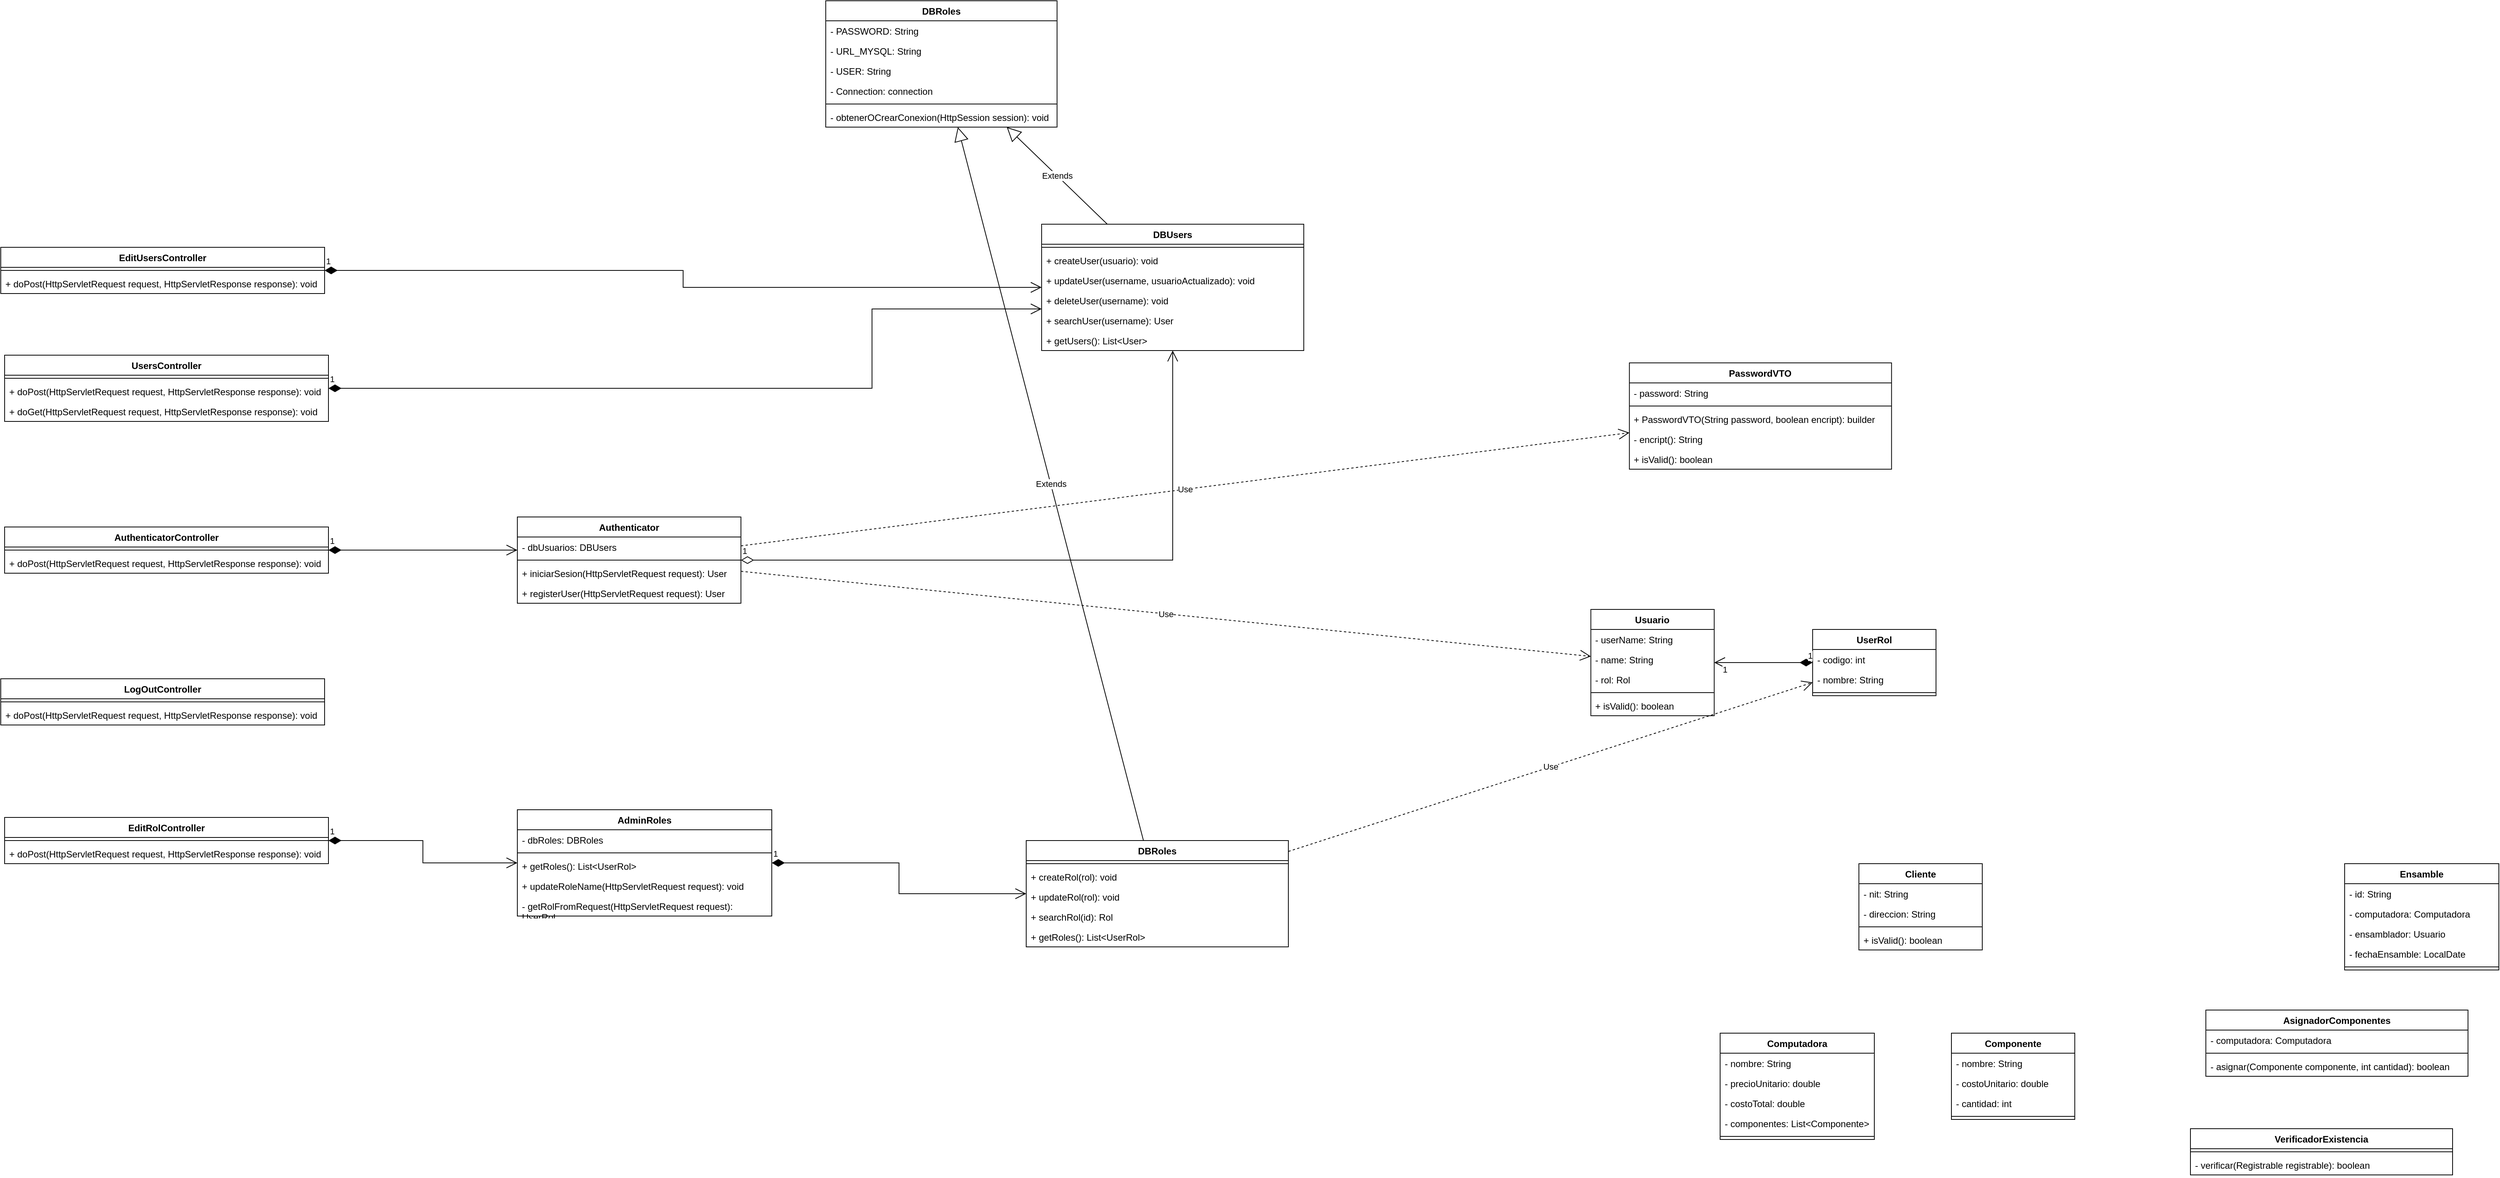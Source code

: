 <mxfile version="26.0.16" pages="2">
  <diagram name="Clases" id="vQM1dMcMp_MvwlvVgjjf">
    <mxGraphModel dx="4258" dy="2074" grid="1" gridSize="10" guides="1" tooltips="1" connect="1" arrows="1" fold="1" page="1" pageScale="1" pageWidth="850" pageHeight="1100" math="0" shadow="0">
      <root>
        <mxCell id="0" />
        <mxCell id="1" parent="0" />
        <mxCell id="OV8zz82Xh7h7qym-2DyT-1" value="Ensamble" style="swimlane;fontStyle=1;align=center;verticalAlign=top;childLayout=stackLayout;horizontal=1;startSize=26;horizontalStack=0;resizeParent=1;resizeParentMax=0;resizeLast=0;collapsible=1;marginBottom=0;whiteSpace=wrap;html=1;" parent="1" vertex="1">
          <mxGeometry x="1550" y="320" width="200" height="138" as="geometry" />
        </mxCell>
        <mxCell id="4wLd3-VDK6zFSBHTIyKa-1" value="- id: String" style="text;strokeColor=none;fillColor=none;align=left;verticalAlign=top;spacingLeft=4;spacingRight=4;overflow=hidden;rotatable=0;points=[[0,0.5],[1,0.5]];portConstraint=eastwest;whiteSpace=wrap;html=1;" parent="OV8zz82Xh7h7qym-2DyT-1" vertex="1">
          <mxGeometry y="26" width="200" height="26" as="geometry" />
        </mxCell>
        <mxCell id="6kO46lTJyPCkU-iPdaIk-1" value="- computadora: Computadora" style="text;strokeColor=none;fillColor=none;align=left;verticalAlign=top;spacingLeft=4;spacingRight=4;overflow=hidden;rotatable=0;points=[[0,0.5],[1,0.5]];portConstraint=eastwest;whiteSpace=wrap;html=1;" parent="OV8zz82Xh7h7qym-2DyT-1" vertex="1">
          <mxGeometry y="52" width="200" height="26" as="geometry" />
        </mxCell>
        <mxCell id="OV8zz82Xh7h7qym-2DyT-17" value="- ensamblador: Usuario" style="text;strokeColor=none;fillColor=none;align=left;verticalAlign=top;spacingLeft=4;spacingRight=4;overflow=hidden;rotatable=0;points=[[0,0.5],[1,0.5]];portConstraint=eastwest;whiteSpace=wrap;html=1;" parent="OV8zz82Xh7h7qym-2DyT-1" vertex="1">
          <mxGeometry y="78" width="200" height="26" as="geometry" />
        </mxCell>
        <mxCell id="vYAlGH9s2TNLc3QV6l2n-1" value="- fechaEnsamble: LocalDate" style="text;strokeColor=none;fillColor=none;align=left;verticalAlign=top;spacingLeft=4;spacingRight=4;overflow=hidden;rotatable=0;points=[[0,0.5],[1,0.5]];portConstraint=eastwest;whiteSpace=wrap;html=1;" parent="OV8zz82Xh7h7qym-2DyT-1" vertex="1">
          <mxGeometry y="104" width="200" height="26" as="geometry" />
        </mxCell>
        <mxCell id="OV8zz82Xh7h7qym-2DyT-3" value="" style="line;strokeWidth=1;fillColor=none;align=left;verticalAlign=middle;spacingTop=-1;spacingLeft=3;spacingRight=3;rotatable=0;labelPosition=right;points=[];portConstraint=eastwest;strokeColor=inherit;" parent="OV8zz82Xh7h7qym-2DyT-1" vertex="1">
          <mxGeometry y="130" width="200" height="8" as="geometry" />
        </mxCell>
        <mxCell id="OV8zz82Xh7h7qym-2DyT-5" value="&lt;div&gt;Componente&lt;/div&gt;" style="swimlane;fontStyle=1;align=center;verticalAlign=top;childLayout=stackLayout;horizontal=1;startSize=26;horizontalStack=0;resizeParent=1;resizeParentMax=0;resizeLast=0;collapsible=1;marginBottom=0;whiteSpace=wrap;html=1;" parent="1" vertex="1">
          <mxGeometry x="1040" y="540" width="160" height="112" as="geometry" />
        </mxCell>
        <mxCell id="OV8zz82Xh7h7qym-2DyT-6" value="- nombre: String" style="text;strokeColor=none;fillColor=none;align=left;verticalAlign=top;spacingLeft=4;spacingRight=4;overflow=hidden;rotatable=0;points=[[0,0.5],[1,0.5]];portConstraint=eastwest;whiteSpace=wrap;html=1;" parent="OV8zz82Xh7h7qym-2DyT-5" vertex="1">
          <mxGeometry y="26" width="160" height="26" as="geometry" />
        </mxCell>
        <mxCell id="EuoetQcOSFYTuAteOdN0-1" value="- costoUnitario: double" style="text;strokeColor=none;fillColor=none;align=left;verticalAlign=top;spacingLeft=4;spacingRight=4;overflow=hidden;rotatable=0;points=[[0,0.5],[1,0.5]];portConstraint=eastwest;whiteSpace=wrap;html=1;" parent="OV8zz82Xh7h7qym-2DyT-5" vertex="1">
          <mxGeometry y="52" width="160" height="26" as="geometry" />
        </mxCell>
        <mxCell id="oD_zKqUDqDgGxeC7yv0W-1" value="- cantidad: int" style="text;strokeColor=none;fillColor=none;align=left;verticalAlign=top;spacingLeft=4;spacingRight=4;overflow=hidden;rotatable=0;points=[[0,0.5],[1,0.5]];portConstraint=eastwest;whiteSpace=wrap;html=1;" parent="OV8zz82Xh7h7qym-2DyT-5" vertex="1">
          <mxGeometry y="78" width="160" height="26" as="geometry" />
        </mxCell>
        <mxCell id="OV8zz82Xh7h7qym-2DyT-7" value="" style="line;strokeWidth=1;fillColor=none;align=left;verticalAlign=middle;spacingTop=-1;spacingLeft=3;spacingRight=3;rotatable=0;labelPosition=right;points=[];portConstraint=eastwest;strokeColor=inherit;" parent="OV8zz82Xh7h7qym-2DyT-5" vertex="1">
          <mxGeometry y="104" width="160" height="8" as="geometry" />
        </mxCell>
        <mxCell id="OV8zz82Xh7h7qym-2DyT-9" value="Usuario" style="swimlane;fontStyle=1;align=center;verticalAlign=top;childLayout=stackLayout;horizontal=1;startSize=26;horizontalStack=0;resizeParent=1;resizeParentMax=0;resizeLast=0;collapsible=1;marginBottom=0;whiteSpace=wrap;html=1;" parent="1" vertex="1">
          <mxGeometry x="572.33" y="-10" width="160" height="138" as="geometry" />
        </mxCell>
        <mxCell id="OV8zz82Xh7h7qym-2DyT-18" value="- userName: String" style="text;strokeColor=none;fillColor=none;align=left;verticalAlign=top;spacingLeft=4;spacingRight=4;overflow=hidden;rotatable=0;points=[[0,0.5],[1,0.5]];portConstraint=eastwest;whiteSpace=wrap;html=1;" parent="OV8zz82Xh7h7qym-2DyT-9" vertex="1">
          <mxGeometry y="26" width="160" height="26" as="geometry" />
        </mxCell>
        <mxCell id="bUq8NlqD8GwddDb8Xv1y-3" value="- name: String" style="text;strokeColor=none;fillColor=none;align=left;verticalAlign=top;spacingLeft=4;spacingRight=4;overflow=hidden;rotatable=0;points=[[0,0.5],[1,0.5]];portConstraint=eastwest;whiteSpace=wrap;html=1;" vertex="1" parent="OV8zz82Xh7h7qym-2DyT-9">
          <mxGeometry y="52" width="160" height="26" as="geometry" />
        </mxCell>
        <mxCell id="OV8zz82Xh7h7qym-2DyT-19" value="- rol: Rol" style="text;strokeColor=none;fillColor=none;align=left;verticalAlign=top;spacingLeft=4;spacingRight=4;overflow=hidden;rotatable=0;points=[[0,0.5],[1,0.5]];portConstraint=eastwest;whiteSpace=wrap;html=1;" parent="OV8zz82Xh7h7qym-2DyT-9" vertex="1">
          <mxGeometry y="78" width="160" height="26" as="geometry" />
        </mxCell>
        <mxCell id="OV8zz82Xh7h7qym-2DyT-11" value="" style="line;strokeWidth=1;fillColor=none;align=left;verticalAlign=middle;spacingTop=-1;spacingLeft=3;spacingRight=3;rotatable=0;labelPosition=right;points=[];portConstraint=eastwest;strokeColor=inherit;" parent="OV8zz82Xh7h7qym-2DyT-9" vertex="1">
          <mxGeometry y="104" width="160" height="8" as="geometry" />
        </mxCell>
        <mxCell id="bUq8NlqD8GwddDb8Xv1y-4" value="+ isValid(): boolean" style="text;strokeColor=none;fillColor=none;align=left;verticalAlign=top;spacingLeft=4;spacingRight=4;overflow=hidden;rotatable=0;points=[[0,0.5],[1,0.5]];portConstraint=eastwest;whiteSpace=wrap;html=1;" vertex="1" parent="OV8zz82Xh7h7qym-2DyT-9">
          <mxGeometry y="112" width="160" height="26" as="geometry" />
        </mxCell>
        <mxCell id="OV8zz82Xh7h7qym-2DyT-20" value="&lt;div&gt;UserRol&lt;/div&gt;" style="swimlane;fontStyle=1;align=center;verticalAlign=top;childLayout=stackLayout;horizontal=1;startSize=26;horizontalStack=0;resizeParent=1;resizeParentMax=0;resizeLast=0;collapsible=1;marginBottom=0;whiteSpace=wrap;html=1;" parent="1" vertex="1">
          <mxGeometry x="860" y="16" width="160" height="86" as="geometry" />
        </mxCell>
        <mxCell id="OV8zz82Xh7h7qym-2DyT-23" value="- codigo: int" style="text;strokeColor=none;fillColor=none;align=left;verticalAlign=top;spacingLeft=4;spacingRight=4;overflow=hidden;rotatable=0;points=[[0,0.5],[1,0.5]];portConstraint=eastwest;whiteSpace=wrap;html=1;" parent="OV8zz82Xh7h7qym-2DyT-20" vertex="1">
          <mxGeometry y="26" width="160" height="26" as="geometry" />
        </mxCell>
        <mxCell id="OV8zz82Xh7h7qym-2DyT-21" value="- nombre: String" style="text;strokeColor=none;fillColor=none;align=left;verticalAlign=top;spacingLeft=4;spacingRight=4;overflow=hidden;rotatable=0;points=[[0,0.5],[1,0.5]];portConstraint=eastwest;whiteSpace=wrap;html=1;" parent="OV8zz82Xh7h7qym-2DyT-20" vertex="1">
          <mxGeometry y="52" width="160" height="26" as="geometry" />
        </mxCell>
        <mxCell id="OV8zz82Xh7h7qym-2DyT-22" value="" style="line;strokeWidth=1;fillColor=none;align=left;verticalAlign=middle;spacingTop=-1;spacingLeft=3;spacingRight=3;rotatable=0;labelPosition=right;points=[];portConstraint=eastwest;strokeColor=inherit;" parent="OV8zz82Xh7h7qym-2DyT-20" vertex="1">
          <mxGeometry y="78" width="160" height="8" as="geometry" />
        </mxCell>
        <mxCell id="Y1dULOPnEtKFGhbIV2kk-1" value="Computadora" style="swimlane;fontStyle=1;align=center;verticalAlign=top;childLayout=stackLayout;horizontal=1;startSize=26;horizontalStack=0;resizeParent=1;resizeParentMax=0;resizeLast=0;collapsible=1;marginBottom=0;whiteSpace=wrap;html=1;" parent="1" vertex="1">
          <mxGeometry x="740" y="540" width="200" height="138" as="geometry" />
        </mxCell>
        <mxCell id="Y1dULOPnEtKFGhbIV2kk-2" value="- nombre: String" style="text;strokeColor=none;fillColor=none;align=left;verticalAlign=top;spacingLeft=4;spacingRight=4;overflow=hidden;rotatable=0;points=[[0,0.5],[1,0.5]];portConstraint=eastwest;whiteSpace=wrap;html=1;" parent="Y1dULOPnEtKFGhbIV2kk-1" vertex="1">
          <mxGeometry y="26" width="200" height="26" as="geometry" />
        </mxCell>
        <mxCell id="Y1dULOPnEtKFGhbIV2kk-3" value="- precioUnitario: double" style="text;strokeColor=none;fillColor=none;align=left;verticalAlign=top;spacingLeft=4;spacingRight=4;overflow=hidden;rotatable=0;points=[[0,0.5],[1,0.5]];portConstraint=eastwest;whiteSpace=wrap;html=1;" parent="Y1dULOPnEtKFGhbIV2kk-1" vertex="1">
          <mxGeometry y="52" width="200" height="26" as="geometry" />
        </mxCell>
        <mxCell id="vUYIa87xCdInagWPglDi-1" value="- costoTotal: double" style="text;strokeColor=none;fillColor=none;align=left;verticalAlign=top;spacingLeft=4;spacingRight=4;overflow=hidden;rotatable=0;points=[[0,0.5],[1,0.5]];portConstraint=eastwest;whiteSpace=wrap;html=1;" parent="Y1dULOPnEtKFGhbIV2kk-1" vertex="1">
          <mxGeometry y="78" width="200" height="26" as="geometry" />
        </mxCell>
        <mxCell id="ZWAFfZNrTkDGtvUixORI-1" value="- componentes: List&amp;lt;Componente&amp;gt;" style="text;strokeColor=none;fillColor=none;align=left;verticalAlign=top;spacingLeft=4;spacingRight=4;overflow=hidden;rotatable=0;points=[[0,0.5],[1,0.5]];portConstraint=eastwest;whiteSpace=wrap;html=1;" parent="Y1dULOPnEtKFGhbIV2kk-1" vertex="1">
          <mxGeometry y="104" width="200" height="26" as="geometry" />
        </mxCell>
        <mxCell id="Y1dULOPnEtKFGhbIV2kk-5" value="" style="line;strokeWidth=1;fillColor=none;align=left;verticalAlign=middle;spacingTop=-1;spacingLeft=3;spacingRight=3;rotatable=0;labelPosition=right;points=[];portConstraint=eastwest;strokeColor=inherit;" parent="Y1dULOPnEtKFGhbIV2kk-1" vertex="1">
          <mxGeometry y="130" width="200" height="8" as="geometry" />
        </mxCell>
        <mxCell id="Nu6APLEZ3GB9LpN3ooq7-1" value="Cliente" style="swimlane;fontStyle=1;align=center;verticalAlign=top;childLayout=stackLayout;horizontal=1;startSize=26;horizontalStack=0;resizeParent=1;resizeParentMax=0;resizeLast=0;collapsible=1;marginBottom=0;whiteSpace=wrap;html=1;" parent="1" vertex="1">
          <mxGeometry x="920" y="320" width="160" height="112" as="geometry" />
        </mxCell>
        <mxCell id="Nu6APLEZ3GB9LpN3ooq7-3" value="- nit: String" style="text;strokeColor=none;fillColor=none;align=left;verticalAlign=top;spacingLeft=4;spacingRight=4;overflow=hidden;rotatable=0;points=[[0,0.5],[1,0.5]];portConstraint=eastwest;whiteSpace=wrap;html=1;" parent="Nu6APLEZ3GB9LpN3ooq7-1" vertex="1">
          <mxGeometry y="26" width="160" height="26" as="geometry" />
        </mxCell>
        <mxCell id="Nu6APLEZ3GB9LpN3ooq7-4" value="- direccion: String" style="text;strokeColor=none;fillColor=none;align=left;verticalAlign=top;spacingLeft=4;spacingRight=4;overflow=hidden;rotatable=0;points=[[0,0.5],[1,0.5]];portConstraint=eastwest;whiteSpace=wrap;html=1;" parent="Nu6APLEZ3GB9LpN3ooq7-1" vertex="1">
          <mxGeometry y="52" width="160" height="26" as="geometry" />
        </mxCell>
        <mxCell id="Nu6APLEZ3GB9LpN3ooq7-5" value="" style="line;strokeWidth=1;fillColor=none;align=left;verticalAlign=middle;spacingTop=-1;spacingLeft=3;spacingRight=3;rotatable=0;labelPosition=right;points=[];portConstraint=eastwest;strokeColor=inherit;" parent="Nu6APLEZ3GB9LpN3ooq7-1" vertex="1">
          <mxGeometry y="78" width="160" height="8" as="geometry" />
        </mxCell>
        <mxCell id="bUq8NlqD8GwddDb8Xv1y-5" value="+ isValid(): boolean" style="text;strokeColor=none;fillColor=none;align=left;verticalAlign=top;spacingLeft=4;spacingRight=4;overflow=hidden;rotatable=0;points=[[0,0.5],[1,0.5]];portConstraint=eastwest;whiteSpace=wrap;html=1;" vertex="1" parent="Nu6APLEZ3GB9LpN3ooq7-1">
          <mxGeometry y="86" width="160" height="26" as="geometry" />
        </mxCell>
        <mxCell id="Np681vwnC3tx0rF4vMTm-1" value="PasswordVTO" style="swimlane;fontStyle=1;align=center;verticalAlign=top;childLayout=stackLayout;horizontal=1;startSize=26;horizontalStack=0;resizeParent=1;resizeParentMax=0;resizeLast=0;collapsible=1;marginBottom=0;whiteSpace=wrap;html=1;" parent="1" vertex="1">
          <mxGeometry x="622.33" y="-330" width="340" height="138" as="geometry" />
        </mxCell>
        <mxCell id="Np681vwnC3tx0rF4vMTm-2" value="- password: String" style="text;strokeColor=none;fillColor=none;align=left;verticalAlign=top;spacingLeft=4;spacingRight=4;overflow=hidden;rotatable=0;points=[[0,0.5],[1,0.5]];portConstraint=eastwest;whiteSpace=wrap;html=1;" parent="Np681vwnC3tx0rF4vMTm-1" vertex="1">
          <mxGeometry y="26" width="340" height="26" as="geometry" />
        </mxCell>
        <mxCell id="Np681vwnC3tx0rF4vMTm-4" value="" style="line;strokeWidth=1;fillColor=none;align=left;verticalAlign=middle;spacingTop=-1;spacingLeft=3;spacingRight=3;rotatable=0;labelPosition=right;points=[];portConstraint=eastwest;strokeColor=inherit;" parent="Np681vwnC3tx0rF4vMTm-1" vertex="1">
          <mxGeometry y="52" width="340" height="8" as="geometry" />
        </mxCell>
        <mxCell id="x1mK4gLQFhDgEZeusPqE-31" value="+ PasswordVTO(String password, boolean encript): builder" style="text;strokeColor=none;fillColor=none;align=left;verticalAlign=top;spacingLeft=4;spacingRight=4;overflow=hidden;rotatable=0;points=[[0,0.5],[1,0.5]];portConstraint=eastwest;whiteSpace=wrap;html=1;" parent="Np681vwnC3tx0rF4vMTm-1" vertex="1">
          <mxGeometry y="60" width="340" height="26" as="geometry" />
        </mxCell>
        <mxCell id="x1mK4gLQFhDgEZeusPqE-30" value="- encript(): String" style="text;strokeColor=none;fillColor=none;align=left;verticalAlign=top;spacingLeft=4;spacingRight=4;overflow=hidden;rotatable=0;points=[[0,0.5],[1,0.5]];portConstraint=eastwest;whiteSpace=wrap;html=1;" parent="Np681vwnC3tx0rF4vMTm-1" vertex="1">
          <mxGeometry y="86" width="340" height="26" as="geometry" />
        </mxCell>
        <mxCell id="x1mK4gLQFhDgEZeusPqE-33" value="+ isValid(): boolean" style="text;strokeColor=none;fillColor=none;align=left;verticalAlign=top;spacingLeft=4;spacingRight=4;overflow=hidden;rotatable=0;points=[[0,0.5],[1,0.5]];portConstraint=eastwest;whiteSpace=wrap;html=1;" parent="Np681vwnC3tx0rF4vMTm-1" vertex="1">
          <mxGeometry y="112" width="340" height="26" as="geometry" />
        </mxCell>
        <mxCell id="ECN24eWQxHp6NZzcUdMd-1" value="AsignadorComponentes" style="swimlane;fontStyle=1;align=center;verticalAlign=top;childLayout=stackLayout;horizontal=1;startSize=26;horizontalStack=0;resizeParent=1;resizeParentMax=0;resizeLast=0;collapsible=1;marginBottom=0;whiteSpace=wrap;html=1;" parent="1" vertex="1">
          <mxGeometry x="1370" y="510" width="340" height="86" as="geometry" />
        </mxCell>
        <mxCell id="ECN24eWQxHp6NZzcUdMd-3" value="- computadora: Computadora" style="text;strokeColor=none;fillColor=none;align=left;verticalAlign=top;spacingLeft=4;spacingRight=4;overflow=hidden;rotatable=0;points=[[0,0.5],[1,0.5]];portConstraint=eastwest;whiteSpace=wrap;html=1;" parent="ECN24eWQxHp6NZzcUdMd-1" vertex="1">
          <mxGeometry y="26" width="340" height="26" as="geometry" />
        </mxCell>
        <mxCell id="ECN24eWQxHp6NZzcUdMd-6" value="" style="line;strokeWidth=1;fillColor=none;align=left;verticalAlign=middle;spacingTop=-1;spacingLeft=3;spacingRight=3;rotatable=0;labelPosition=right;points=[];portConstraint=eastwest;strokeColor=inherit;" parent="ECN24eWQxHp6NZzcUdMd-1" vertex="1">
          <mxGeometry y="52" width="340" height="8" as="geometry" />
        </mxCell>
        <mxCell id="vUYIa87xCdInagWPglDi-2" value="- asignar(Componente componente, int cantidad): boolean" style="text;strokeColor=none;fillColor=none;align=left;verticalAlign=top;spacingLeft=4;spacingRight=4;overflow=hidden;rotatable=0;points=[[0,0.5],[1,0.5]];portConstraint=eastwest;whiteSpace=wrap;html=1;" parent="ECN24eWQxHp6NZzcUdMd-1" vertex="1">
          <mxGeometry y="60" width="340" height="26" as="geometry" />
        </mxCell>
        <mxCell id="vUYIa87xCdInagWPglDi-3" value="VerificadorExistencia" style="swimlane;fontStyle=1;align=center;verticalAlign=top;childLayout=stackLayout;horizontal=1;startSize=26;horizontalStack=0;resizeParent=1;resizeParentMax=0;resizeLast=0;collapsible=1;marginBottom=0;whiteSpace=wrap;html=1;" parent="1" vertex="1">
          <mxGeometry x="1350" y="664" width="340" height="60" as="geometry" />
        </mxCell>
        <mxCell id="vUYIa87xCdInagWPglDi-5" value="" style="line;strokeWidth=1;fillColor=none;align=left;verticalAlign=middle;spacingTop=-1;spacingLeft=3;spacingRight=3;rotatable=0;labelPosition=right;points=[];portConstraint=eastwest;strokeColor=inherit;" parent="vUYIa87xCdInagWPglDi-3" vertex="1">
          <mxGeometry y="26" width="340" height="8" as="geometry" />
        </mxCell>
        <mxCell id="vUYIa87xCdInagWPglDi-6" value="- verificar(Registrable registrable): boolean" style="text;strokeColor=none;fillColor=none;align=left;verticalAlign=top;spacingLeft=4;spacingRight=4;overflow=hidden;rotatable=0;points=[[0,0.5],[1,0.5]];portConstraint=eastwest;whiteSpace=wrap;html=1;" parent="vUYIa87xCdInagWPglDi-3" vertex="1">
          <mxGeometry y="34" width="340" height="26" as="geometry" />
        </mxCell>
        <mxCell id="x1mK4gLQFhDgEZeusPqE-5" value="1" style="endArrow=open;html=1;endSize=12;startArrow=diamondThin;startSize=14;startFill=1;edgeStyle=orthogonalEdgeStyle;align=left;verticalAlign=bottom;rounded=0;strokeColor=default;fontFamily=Helvetica;fontSize=11;fontColor=default;labelBackgroundColor=default;" parent="1" source="OV8zz82Xh7h7qym-2DyT-20" target="OV8zz82Xh7h7qym-2DyT-9" edge="1">
          <mxGeometry x="-0.878" relative="1" as="geometry">
            <mxPoint x="1182.33" y="-140" as="sourcePoint" />
            <mxPoint x="1322.33" y="-40" as="targetPoint" />
            <mxPoint as="offset" />
          </mxGeometry>
        </mxCell>
        <mxCell id="x1mK4gLQFhDgEZeusPqE-6" value="1" style="edgeLabel;html=1;align=center;verticalAlign=middle;resizable=0;points=[];fontFamily=Helvetica;fontSize=11;fontColor=default;labelBackgroundColor=default;" parent="x1mK4gLQFhDgEZeusPqE-5" vertex="1" connectable="0">
          <mxGeometry x="0.905" y="3" relative="1" as="geometry">
            <mxPoint x="7" y="6" as="offset" />
          </mxGeometry>
        </mxCell>
        <mxCell id="x1mK4gLQFhDgEZeusPqE-8" value="Authenticator" style="swimlane;fontStyle=1;align=center;verticalAlign=top;childLayout=stackLayout;horizontal=1;startSize=26;horizontalStack=0;resizeParent=1;resizeParentMax=0;resizeLast=0;collapsible=1;marginBottom=0;whiteSpace=wrap;html=1;" parent="1" vertex="1">
          <mxGeometry x="-820" y="-130" width="290" height="112" as="geometry" />
        </mxCell>
        <mxCell id="x1mK4gLQFhDgEZeusPqE-9" value="- dbUsuarios: DBUsers" style="text;strokeColor=none;fillColor=none;align=left;verticalAlign=top;spacingLeft=4;spacingRight=4;overflow=hidden;rotatable=0;points=[[0,0.5],[1,0.5]];portConstraint=eastwest;whiteSpace=wrap;html=1;" parent="x1mK4gLQFhDgEZeusPqE-8" vertex="1">
          <mxGeometry y="26" width="290" height="26" as="geometry" />
        </mxCell>
        <mxCell id="x1mK4gLQFhDgEZeusPqE-11" value="" style="line;strokeWidth=1;fillColor=none;align=left;verticalAlign=middle;spacingTop=-1;spacingLeft=3;spacingRight=3;rotatable=0;labelPosition=right;points=[];portConstraint=eastwest;strokeColor=inherit;" parent="x1mK4gLQFhDgEZeusPqE-8" vertex="1">
          <mxGeometry y="52" width="290" height="8" as="geometry" />
        </mxCell>
        <mxCell id="x1mK4gLQFhDgEZeusPqE-12" value="+ iniciarSesion(HttpServletRequest request): User" style="text;strokeColor=none;fillColor=none;align=left;verticalAlign=top;spacingLeft=4;spacingRight=4;overflow=hidden;rotatable=0;points=[[0,0.5],[1,0.5]];portConstraint=eastwest;whiteSpace=wrap;html=1;" parent="x1mK4gLQFhDgEZeusPqE-8" vertex="1">
          <mxGeometry y="60" width="290" height="26" as="geometry" />
        </mxCell>
        <mxCell id="bUq8NlqD8GwddDb8Xv1y-2" value="+ registerUser(HttpServletRequest request): User" style="text;strokeColor=none;fillColor=none;align=left;verticalAlign=top;spacingLeft=4;spacingRight=4;overflow=hidden;rotatable=0;points=[[0,0.5],[1,0.5]];portConstraint=eastwest;whiteSpace=wrap;html=1;" vertex="1" parent="x1mK4gLQFhDgEZeusPqE-8">
          <mxGeometry y="86" width="290" height="26" as="geometry" />
        </mxCell>
        <mxCell id="x1mK4gLQFhDgEZeusPqE-22" value="DBUsers" style="swimlane;fontStyle=1;align=center;verticalAlign=top;childLayout=stackLayout;horizontal=1;startSize=26;horizontalStack=0;resizeParent=1;resizeParentMax=0;resizeLast=0;collapsible=1;marginBottom=0;whiteSpace=wrap;html=1;" parent="1" vertex="1">
          <mxGeometry x="-140" y="-510" width="340" height="164" as="geometry" />
        </mxCell>
        <mxCell id="x1mK4gLQFhDgEZeusPqE-24" value="" style="line;strokeWidth=1;fillColor=none;align=left;verticalAlign=middle;spacingTop=-1;spacingLeft=3;spacingRight=3;rotatable=0;labelPosition=right;points=[];portConstraint=eastwest;strokeColor=inherit;" parent="x1mK4gLQFhDgEZeusPqE-22" vertex="1">
          <mxGeometry y="26" width="340" height="8" as="geometry" />
        </mxCell>
        <mxCell id="x1mK4gLQFhDgEZeusPqE-25" value="+ createUser(usuario): void" style="text;strokeColor=none;fillColor=none;align=left;verticalAlign=top;spacingLeft=4;spacingRight=4;overflow=hidden;rotatable=0;points=[[0,0.5],[1,0.5]];portConstraint=eastwest;whiteSpace=wrap;html=1;" parent="x1mK4gLQFhDgEZeusPqE-22" vertex="1">
          <mxGeometry y="34" width="340" height="26" as="geometry" />
        </mxCell>
        <mxCell id="x1mK4gLQFhDgEZeusPqE-27" value="+ updateUser(username, usuarioActualizado): void" style="text;strokeColor=none;fillColor=none;align=left;verticalAlign=top;spacingLeft=4;spacingRight=4;overflow=hidden;rotatable=0;points=[[0,0.5],[1,0.5]];portConstraint=eastwest;whiteSpace=wrap;html=1;" parent="x1mK4gLQFhDgEZeusPqE-22" vertex="1">
          <mxGeometry y="60" width="340" height="26" as="geometry" />
        </mxCell>
        <mxCell id="x1mK4gLQFhDgEZeusPqE-28" value="+ deleteUser(username): void" style="text;strokeColor=none;fillColor=none;align=left;verticalAlign=top;spacingLeft=4;spacingRight=4;overflow=hidden;rotatable=0;points=[[0,0.5],[1,0.5]];portConstraint=eastwest;whiteSpace=wrap;html=1;" parent="x1mK4gLQFhDgEZeusPqE-22" vertex="1">
          <mxGeometry y="86" width="340" height="26" as="geometry" />
        </mxCell>
        <mxCell id="x1mK4gLQFhDgEZeusPqE-29" value="+ searchUser(username): User" style="text;strokeColor=none;fillColor=none;align=left;verticalAlign=top;spacingLeft=4;spacingRight=4;overflow=hidden;rotatable=0;points=[[0,0.5],[1,0.5]];portConstraint=eastwest;whiteSpace=wrap;html=1;" parent="x1mK4gLQFhDgEZeusPqE-22" vertex="1">
          <mxGeometry y="112" width="340" height="26" as="geometry" />
        </mxCell>
        <mxCell id="bUq8NlqD8GwddDb8Xv1y-6" value="+ getUsers(): List&amp;lt;User&amp;gt;" style="text;strokeColor=none;fillColor=none;align=left;verticalAlign=top;spacingLeft=4;spacingRight=4;overflow=hidden;rotatable=0;points=[[0,0.5],[1,0.5]];portConstraint=eastwest;whiteSpace=wrap;html=1;" vertex="1" parent="x1mK4gLQFhDgEZeusPqE-22">
          <mxGeometry y="138" width="340" height="26" as="geometry" />
        </mxCell>
        <mxCell id="x1mK4gLQFhDgEZeusPqE-34" value="1" style="endArrow=open;html=1;endSize=12;startArrow=diamondThin;startSize=14;startFill=0;edgeStyle=orthogonalEdgeStyle;align=left;verticalAlign=bottom;rounded=0;strokeColor=default;fontFamily=Helvetica;fontSize=11;fontColor=default;labelBackgroundColor=default;" parent="1" source="x1mK4gLQFhDgEZeusPqE-8" target="x1mK4gLQFhDgEZeusPqE-22" edge="1">
          <mxGeometry x="-1" y="3" relative="1" as="geometry">
            <mxPoint x="900" y="230" as="sourcePoint" />
            <mxPoint x="1060" y="230" as="targetPoint" />
            <Array as="points">
              <mxPoint x="30" y="-74" />
            </Array>
          </mxGeometry>
        </mxCell>
        <mxCell id="bUq8NlqD8GwddDb8Xv1y-9" value="DBRoles" style="swimlane;fontStyle=1;align=center;verticalAlign=top;childLayout=stackLayout;horizontal=1;startSize=26;horizontalStack=0;resizeParent=1;resizeParentMax=0;resizeLast=0;collapsible=1;marginBottom=0;whiteSpace=wrap;html=1;" vertex="1" parent="1">
          <mxGeometry x="-160" y="290" width="340" height="138" as="geometry" />
        </mxCell>
        <mxCell id="bUq8NlqD8GwddDb8Xv1y-10" value="" style="line;strokeWidth=1;fillColor=none;align=left;verticalAlign=middle;spacingTop=-1;spacingLeft=3;spacingRight=3;rotatable=0;labelPosition=right;points=[];portConstraint=eastwest;strokeColor=inherit;" vertex="1" parent="bUq8NlqD8GwddDb8Xv1y-9">
          <mxGeometry y="26" width="340" height="8" as="geometry" />
        </mxCell>
        <mxCell id="bUq8NlqD8GwddDb8Xv1y-11" value="+ createRol(rol): void" style="text;strokeColor=none;fillColor=none;align=left;verticalAlign=top;spacingLeft=4;spacingRight=4;overflow=hidden;rotatable=0;points=[[0,0.5],[1,0.5]];portConstraint=eastwest;whiteSpace=wrap;html=1;" vertex="1" parent="bUq8NlqD8GwddDb8Xv1y-9">
          <mxGeometry y="34" width="340" height="26" as="geometry" />
        </mxCell>
        <mxCell id="bUq8NlqD8GwddDb8Xv1y-12" value="+ updateRol(rol): void" style="text;strokeColor=none;fillColor=none;align=left;verticalAlign=top;spacingLeft=4;spacingRight=4;overflow=hidden;rotatable=0;points=[[0,0.5],[1,0.5]];portConstraint=eastwest;whiteSpace=wrap;html=1;" vertex="1" parent="bUq8NlqD8GwddDb8Xv1y-9">
          <mxGeometry y="60" width="340" height="26" as="geometry" />
        </mxCell>
        <mxCell id="bUq8NlqD8GwddDb8Xv1y-14" value="+ searchRol(id): Rol" style="text;strokeColor=none;fillColor=none;align=left;verticalAlign=top;spacingLeft=4;spacingRight=4;overflow=hidden;rotatable=0;points=[[0,0.5],[1,0.5]];portConstraint=eastwest;whiteSpace=wrap;html=1;" vertex="1" parent="bUq8NlqD8GwddDb8Xv1y-9">
          <mxGeometry y="86" width="340" height="26" as="geometry" />
        </mxCell>
        <mxCell id="bUq8NlqD8GwddDb8Xv1y-15" value="+ getRoles(): List&amp;lt;UserRol&amp;gt;" style="text;strokeColor=none;fillColor=none;align=left;verticalAlign=top;spacingLeft=4;spacingRight=4;overflow=hidden;rotatable=0;points=[[0,0.5],[1,0.5]];portConstraint=eastwest;whiteSpace=wrap;html=1;" vertex="1" parent="bUq8NlqD8GwddDb8Xv1y-9">
          <mxGeometry y="112" width="340" height="26" as="geometry" />
        </mxCell>
        <mxCell id="bUq8NlqD8GwddDb8Xv1y-16" value="AuthenticatorController" style="swimlane;fontStyle=1;align=center;verticalAlign=top;childLayout=stackLayout;horizontal=1;startSize=26;horizontalStack=0;resizeParent=1;resizeParentMax=0;resizeLast=0;collapsible=1;marginBottom=0;whiteSpace=wrap;html=1;" vertex="1" parent="1">
          <mxGeometry x="-1485" y="-117" width="420" height="60" as="geometry" />
        </mxCell>
        <mxCell id="bUq8NlqD8GwddDb8Xv1y-18" value="" style="line;strokeWidth=1;fillColor=none;align=left;verticalAlign=middle;spacingTop=-1;spacingLeft=3;spacingRight=3;rotatable=0;labelPosition=right;points=[];portConstraint=eastwest;strokeColor=inherit;" vertex="1" parent="bUq8NlqD8GwddDb8Xv1y-16">
          <mxGeometry y="26" width="420" height="8" as="geometry" />
        </mxCell>
        <mxCell id="bUq8NlqD8GwddDb8Xv1y-19" value="+ doPost(HttpServletRequest request, HttpServletResponse response): void" style="text;strokeColor=none;fillColor=none;align=left;verticalAlign=top;spacingLeft=4;spacingRight=4;overflow=hidden;rotatable=0;points=[[0,0.5],[1,0.5]];portConstraint=eastwest;whiteSpace=wrap;html=1;" vertex="1" parent="bUq8NlqD8GwddDb8Xv1y-16">
          <mxGeometry y="34" width="420" height="26" as="geometry" />
        </mxCell>
        <mxCell id="bUq8NlqD8GwddDb8Xv1y-22" value="1" style="endArrow=open;html=1;endSize=12;startArrow=diamondThin;startSize=14;startFill=1;edgeStyle=orthogonalEdgeStyle;align=left;verticalAlign=bottom;rounded=0;" edge="1" parent="1" source="bUq8NlqD8GwddDb8Xv1y-16" target="x1mK4gLQFhDgEZeusPqE-8">
          <mxGeometry x="-1" y="3" relative="1" as="geometry">
            <mxPoint x="-900" y="90" as="sourcePoint" />
            <mxPoint x="-740" y="90" as="targetPoint" />
            <Array as="points">
              <mxPoint x="-1250" y="-74" />
            </Array>
          </mxGeometry>
        </mxCell>
        <mxCell id="bUq8NlqD8GwddDb8Xv1y-24" value="Use" style="endArrow=open;endSize=12;dashed=1;html=1;rounded=0;" edge="1" parent="1" source="x1mK4gLQFhDgEZeusPqE-8" target="OV8zz82Xh7h7qym-2DyT-9">
          <mxGeometry width="160" relative="1" as="geometry">
            <mxPoint x="-250" y="50" as="sourcePoint" />
            <mxPoint x="-90" y="50" as="targetPoint" />
          </mxGeometry>
        </mxCell>
        <mxCell id="bUq8NlqD8GwddDb8Xv1y-25" value="Use" style="endArrow=open;endSize=12;dashed=1;html=1;rounded=0;" edge="1" parent="1" source="x1mK4gLQFhDgEZeusPqE-8" target="Np681vwnC3tx0rF4vMTm-1">
          <mxGeometry width="160" relative="1" as="geometry">
            <mxPoint x="-30" y="-200" as="sourcePoint" />
            <mxPoint x="130" y="-200" as="targetPoint" />
          </mxGeometry>
        </mxCell>
        <mxCell id="bUq8NlqD8GwddDb8Xv1y-26" value="DBRoles" style="swimlane;fontStyle=1;align=center;verticalAlign=top;childLayout=stackLayout;horizontal=1;startSize=26;horizontalStack=0;resizeParent=1;resizeParentMax=0;resizeLast=0;collapsible=1;marginBottom=0;whiteSpace=wrap;html=1;" vertex="1" parent="1">
          <mxGeometry x="-420" y="-800" width="300" height="164" as="geometry" />
        </mxCell>
        <mxCell id="bUq8NlqD8GwddDb8Xv1y-32" value="- PASSWORD: String" style="text;strokeColor=none;fillColor=none;align=left;verticalAlign=top;spacingLeft=4;spacingRight=4;overflow=hidden;rotatable=0;points=[[0,0.5],[1,0.5]];portConstraint=eastwest;whiteSpace=wrap;html=1;" vertex="1" parent="bUq8NlqD8GwddDb8Xv1y-26">
          <mxGeometry y="26" width="300" height="26" as="geometry" />
        </mxCell>
        <mxCell id="bUq8NlqD8GwddDb8Xv1y-33" value="- URL_MYSQL: String" style="text;strokeColor=none;fillColor=none;align=left;verticalAlign=top;spacingLeft=4;spacingRight=4;overflow=hidden;rotatable=0;points=[[0,0.5],[1,0.5]];portConstraint=eastwest;whiteSpace=wrap;html=1;" vertex="1" parent="bUq8NlqD8GwddDb8Xv1y-26">
          <mxGeometry y="52" width="300" height="26" as="geometry" />
        </mxCell>
        <mxCell id="bUq8NlqD8GwddDb8Xv1y-34" value="- USER: String" style="text;strokeColor=none;fillColor=none;align=left;verticalAlign=top;spacingLeft=4;spacingRight=4;overflow=hidden;rotatable=0;points=[[0,0.5],[1,0.5]];portConstraint=eastwest;whiteSpace=wrap;html=1;" vertex="1" parent="bUq8NlqD8GwddDb8Xv1y-26">
          <mxGeometry y="78" width="300" height="26" as="geometry" />
        </mxCell>
        <mxCell id="bUq8NlqD8GwddDb8Xv1y-35" value="- Connection: connection" style="text;strokeColor=none;fillColor=none;align=left;verticalAlign=top;spacingLeft=4;spacingRight=4;overflow=hidden;rotatable=0;points=[[0,0.5],[1,0.5]];portConstraint=eastwest;whiteSpace=wrap;html=1;" vertex="1" parent="bUq8NlqD8GwddDb8Xv1y-26">
          <mxGeometry y="104" width="300" height="26" as="geometry" />
        </mxCell>
        <mxCell id="bUq8NlqD8GwddDb8Xv1y-27" value="" style="line;strokeWidth=1;fillColor=none;align=left;verticalAlign=middle;spacingTop=-1;spacingLeft=3;spacingRight=3;rotatable=0;labelPosition=right;points=[];portConstraint=eastwest;strokeColor=inherit;" vertex="1" parent="bUq8NlqD8GwddDb8Xv1y-26">
          <mxGeometry y="130" width="300" height="8" as="geometry" />
        </mxCell>
        <mxCell id="bUq8NlqD8GwddDb8Xv1y-28" value="- obtenerOCrearConexion(HttpSession session): void" style="text;strokeColor=none;fillColor=none;align=left;verticalAlign=top;spacingLeft=4;spacingRight=4;overflow=hidden;rotatable=0;points=[[0,0.5],[1,0.5]];portConstraint=eastwest;whiteSpace=wrap;html=1;" vertex="1" parent="bUq8NlqD8GwddDb8Xv1y-26">
          <mxGeometry y="138" width="300" height="26" as="geometry" />
        </mxCell>
        <mxCell id="bUq8NlqD8GwddDb8Xv1y-36" value="Extends" style="endArrow=block;endSize=16;endFill=0;html=1;rounded=0;" edge="1" parent="1" source="x1mK4gLQFhDgEZeusPqE-22" target="bUq8NlqD8GwddDb8Xv1y-26">
          <mxGeometry width="160" relative="1" as="geometry">
            <mxPoint x="-90" y="-590" as="sourcePoint" />
            <mxPoint x="70" y="-590" as="targetPoint" />
          </mxGeometry>
        </mxCell>
        <mxCell id="bUq8NlqD8GwddDb8Xv1y-37" value="Extends" style="endArrow=block;endSize=16;endFill=0;html=1;rounded=0;" edge="1" parent="1" source="bUq8NlqD8GwddDb8Xv1y-9" target="bUq8NlqD8GwddDb8Xv1y-26">
          <mxGeometry width="160" relative="1" as="geometry">
            <mxPoint x="-45" y="-500" as="sourcePoint" />
            <mxPoint x="-175" y="-626" as="targetPoint" />
          </mxGeometry>
        </mxCell>
        <mxCell id="bUq8NlqD8GwddDb8Xv1y-38" value="EditRolController" style="swimlane;fontStyle=1;align=center;verticalAlign=top;childLayout=stackLayout;horizontal=1;startSize=26;horizontalStack=0;resizeParent=1;resizeParentMax=0;resizeLast=0;collapsible=1;marginBottom=0;whiteSpace=wrap;html=1;" vertex="1" parent="1">
          <mxGeometry x="-1485" y="260" width="420" height="60" as="geometry" />
        </mxCell>
        <mxCell id="bUq8NlqD8GwddDb8Xv1y-39" value="" style="line;strokeWidth=1;fillColor=none;align=left;verticalAlign=middle;spacingTop=-1;spacingLeft=3;spacingRight=3;rotatable=0;labelPosition=right;points=[];portConstraint=eastwest;strokeColor=inherit;" vertex="1" parent="bUq8NlqD8GwddDb8Xv1y-38">
          <mxGeometry y="26" width="420" height="8" as="geometry" />
        </mxCell>
        <mxCell id="bUq8NlqD8GwddDb8Xv1y-40" value="+ doPost(HttpServletRequest request, HttpServletResponse response): void" style="text;strokeColor=none;fillColor=none;align=left;verticalAlign=top;spacingLeft=4;spacingRight=4;overflow=hidden;rotatable=0;points=[[0,0.5],[1,0.5]];portConstraint=eastwest;whiteSpace=wrap;html=1;" vertex="1" parent="bUq8NlqD8GwddDb8Xv1y-38">
          <mxGeometry y="34" width="420" height="26" as="geometry" />
        </mxCell>
        <mxCell id="bUq8NlqD8GwddDb8Xv1y-42" value="EditUsersController" style="swimlane;fontStyle=1;align=center;verticalAlign=top;childLayout=stackLayout;horizontal=1;startSize=26;horizontalStack=0;resizeParent=1;resizeParentMax=0;resizeLast=0;collapsible=1;marginBottom=0;whiteSpace=wrap;html=1;" vertex="1" parent="1">
          <mxGeometry x="-1490" y="-480" width="420" height="60" as="geometry" />
        </mxCell>
        <mxCell id="bUq8NlqD8GwddDb8Xv1y-43" value="" style="line;strokeWidth=1;fillColor=none;align=left;verticalAlign=middle;spacingTop=-1;spacingLeft=3;spacingRight=3;rotatable=0;labelPosition=right;points=[];portConstraint=eastwest;strokeColor=inherit;" vertex="1" parent="bUq8NlqD8GwddDb8Xv1y-42">
          <mxGeometry y="26" width="420" height="8" as="geometry" />
        </mxCell>
        <mxCell id="bUq8NlqD8GwddDb8Xv1y-44" value="+ doPost(HttpServletRequest request, HttpServletResponse response): void" style="text;strokeColor=none;fillColor=none;align=left;verticalAlign=top;spacingLeft=4;spacingRight=4;overflow=hidden;rotatable=0;points=[[0,0.5],[1,0.5]];portConstraint=eastwest;whiteSpace=wrap;html=1;" vertex="1" parent="bUq8NlqD8GwddDb8Xv1y-42">
          <mxGeometry y="34" width="420" height="26" as="geometry" />
        </mxCell>
        <mxCell id="bUq8NlqD8GwddDb8Xv1y-46" value="LogOutController" style="swimlane;fontStyle=1;align=center;verticalAlign=top;childLayout=stackLayout;horizontal=1;startSize=26;horizontalStack=0;resizeParent=1;resizeParentMax=0;resizeLast=0;collapsible=1;marginBottom=0;whiteSpace=wrap;html=1;" vertex="1" parent="1">
          <mxGeometry x="-1490" y="80" width="420" height="60" as="geometry" />
        </mxCell>
        <mxCell id="bUq8NlqD8GwddDb8Xv1y-47" value="" style="line;strokeWidth=1;fillColor=none;align=left;verticalAlign=middle;spacingTop=-1;spacingLeft=3;spacingRight=3;rotatable=0;labelPosition=right;points=[];portConstraint=eastwest;strokeColor=inherit;" vertex="1" parent="bUq8NlqD8GwddDb8Xv1y-46">
          <mxGeometry y="26" width="420" height="8" as="geometry" />
        </mxCell>
        <mxCell id="bUq8NlqD8GwddDb8Xv1y-48" value="+ doPost(HttpServletRequest request, HttpServletResponse response): void" style="text;strokeColor=none;fillColor=none;align=left;verticalAlign=top;spacingLeft=4;spacingRight=4;overflow=hidden;rotatable=0;points=[[0,0.5],[1,0.5]];portConstraint=eastwest;whiteSpace=wrap;html=1;" vertex="1" parent="bUq8NlqD8GwddDb8Xv1y-46">
          <mxGeometry y="34" width="420" height="26" as="geometry" />
        </mxCell>
        <mxCell id="bUq8NlqD8GwddDb8Xv1y-54" value="UsersController" style="swimlane;fontStyle=1;align=center;verticalAlign=top;childLayout=stackLayout;horizontal=1;startSize=26;horizontalStack=0;resizeParent=1;resizeParentMax=0;resizeLast=0;collapsible=1;marginBottom=0;whiteSpace=wrap;html=1;" vertex="1" parent="1">
          <mxGeometry x="-1485" y="-340" width="420" height="86" as="geometry" />
        </mxCell>
        <mxCell id="bUq8NlqD8GwddDb8Xv1y-55" value="" style="line;strokeWidth=1;fillColor=none;align=left;verticalAlign=middle;spacingTop=-1;spacingLeft=3;spacingRight=3;rotatable=0;labelPosition=right;points=[];portConstraint=eastwest;strokeColor=inherit;" vertex="1" parent="bUq8NlqD8GwddDb8Xv1y-54">
          <mxGeometry y="26" width="420" height="8" as="geometry" />
        </mxCell>
        <mxCell id="bUq8NlqD8GwddDb8Xv1y-56" value="+ doPost(HttpServletRequest request, HttpServletResponse response): void" style="text;strokeColor=none;fillColor=none;align=left;verticalAlign=top;spacingLeft=4;spacingRight=4;overflow=hidden;rotatable=0;points=[[0,0.5],[1,0.5]];portConstraint=eastwest;whiteSpace=wrap;html=1;" vertex="1" parent="bUq8NlqD8GwddDb8Xv1y-54">
          <mxGeometry y="34" width="420" height="26" as="geometry" />
        </mxCell>
        <mxCell id="bUq8NlqD8GwddDb8Xv1y-57" value="+ doGet(HttpServletRequest request, HttpServletResponse response): void" style="text;strokeColor=none;fillColor=none;align=left;verticalAlign=top;spacingLeft=4;spacingRight=4;overflow=hidden;rotatable=0;points=[[0,0.5],[1,0.5]];portConstraint=eastwest;whiteSpace=wrap;html=1;" vertex="1" parent="bUq8NlqD8GwddDb8Xv1y-54">
          <mxGeometry y="60" width="420" height="26" as="geometry" />
        </mxCell>
        <mxCell id="bUq8NlqD8GwddDb8Xv1y-58" value="AdminRoles" style="swimlane;fontStyle=1;align=center;verticalAlign=top;childLayout=stackLayout;horizontal=1;startSize=26;horizontalStack=0;resizeParent=1;resizeParentMax=0;resizeLast=0;collapsible=1;marginBottom=0;whiteSpace=wrap;html=1;" vertex="1" parent="1">
          <mxGeometry x="-820" y="250" width="330" height="138" as="geometry" />
        </mxCell>
        <mxCell id="bUq8NlqD8GwddDb8Xv1y-59" value="- dbRoles: DBRoles" style="text;strokeColor=none;fillColor=none;align=left;verticalAlign=top;spacingLeft=4;spacingRight=4;overflow=hidden;rotatable=0;points=[[0,0.5],[1,0.5]];portConstraint=eastwest;whiteSpace=wrap;html=1;" vertex="1" parent="bUq8NlqD8GwddDb8Xv1y-58">
          <mxGeometry y="26" width="330" height="26" as="geometry" />
        </mxCell>
        <mxCell id="bUq8NlqD8GwddDb8Xv1y-60" value="" style="line;strokeWidth=1;fillColor=none;align=left;verticalAlign=middle;spacingTop=-1;spacingLeft=3;spacingRight=3;rotatable=0;labelPosition=right;points=[];portConstraint=eastwest;strokeColor=inherit;" vertex="1" parent="bUq8NlqD8GwddDb8Xv1y-58">
          <mxGeometry y="52" width="330" height="8" as="geometry" />
        </mxCell>
        <mxCell id="bUq8NlqD8GwddDb8Xv1y-61" value="+ getRoles(): List&amp;lt;UserRol&amp;gt;" style="text;strokeColor=none;fillColor=none;align=left;verticalAlign=top;spacingLeft=4;spacingRight=4;overflow=hidden;rotatable=0;points=[[0,0.5],[1,0.5]];portConstraint=eastwest;whiteSpace=wrap;html=1;" vertex="1" parent="bUq8NlqD8GwddDb8Xv1y-58">
          <mxGeometry y="60" width="330" height="26" as="geometry" />
        </mxCell>
        <mxCell id="bUq8NlqD8GwddDb8Xv1y-62" value="+ updateRoleName(HttpServletRequest request): void" style="text;strokeColor=none;fillColor=none;align=left;verticalAlign=top;spacingLeft=4;spacingRight=4;overflow=hidden;rotatable=0;points=[[0,0.5],[1,0.5]];portConstraint=eastwest;whiteSpace=wrap;html=1;" vertex="1" parent="bUq8NlqD8GwddDb8Xv1y-58">
          <mxGeometry y="86" width="330" height="26" as="geometry" />
        </mxCell>
        <mxCell id="bUq8NlqD8GwddDb8Xv1y-63" value="- getRolFromRequest(HttpServletRequest request): UserRol" style="text;strokeColor=none;fillColor=none;align=left;verticalAlign=top;spacingLeft=4;spacingRight=4;overflow=hidden;rotatable=0;points=[[0,0.5],[1,0.5]];portConstraint=eastwest;whiteSpace=wrap;html=1;" vertex="1" parent="bUq8NlqD8GwddDb8Xv1y-58">
          <mxGeometry y="112" width="330" height="26" as="geometry" />
        </mxCell>
        <mxCell id="bUq8NlqD8GwddDb8Xv1y-65" value="1" style="endArrow=open;html=1;endSize=12;startArrow=diamondThin;startSize=14;startFill=1;edgeStyle=orthogonalEdgeStyle;align=left;verticalAlign=bottom;rounded=0;" edge="1" parent="1" source="bUq8NlqD8GwddDb8Xv1y-38" target="bUq8NlqD8GwddDb8Xv1y-58">
          <mxGeometry x="-1" y="3" relative="1" as="geometry">
            <mxPoint x="-1030" y="340" as="sourcePoint" />
            <mxPoint x="-870" y="340" as="targetPoint" />
          </mxGeometry>
        </mxCell>
        <mxCell id="bUq8NlqD8GwddDb8Xv1y-67" value="1" style="endArrow=open;html=1;endSize=12;startArrow=diamondThin;startSize=14;startFill=1;edgeStyle=orthogonalEdgeStyle;align=left;verticalAlign=bottom;rounded=0;" edge="1" parent="1" source="bUq8NlqD8GwddDb8Xv1y-58" target="bUq8NlqD8GwddDb8Xv1y-9">
          <mxGeometry x="-1" y="3" relative="1" as="geometry">
            <mxPoint x="-350" y="310" as="sourcePoint" />
            <mxPoint x="-190" y="310" as="targetPoint" />
          </mxGeometry>
        </mxCell>
        <mxCell id="bUq8NlqD8GwddDb8Xv1y-68" value="Use" style="endArrow=open;endSize=12;dashed=1;html=1;rounded=0;" edge="1" parent="1" source="bUq8NlqD8GwddDb8Xv1y-9" target="OV8zz82Xh7h7qym-2DyT-20">
          <mxGeometry width="160" relative="1" as="geometry">
            <mxPoint x="240" y="300" as="sourcePoint" />
            <mxPoint x="400" y="300" as="targetPoint" />
          </mxGeometry>
        </mxCell>
        <mxCell id="bUq8NlqD8GwddDb8Xv1y-69" value="1" style="endArrow=open;html=1;endSize=12;startArrow=diamondThin;startSize=14;startFill=1;edgeStyle=orthogonalEdgeStyle;align=left;verticalAlign=bottom;rounded=0;" edge="1" parent="1" source="bUq8NlqD8GwddDb8Xv1y-42" target="x1mK4gLQFhDgEZeusPqE-22">
          <mxGeometry x="-1" y="3" relative="1" as="geometry">
            <mxPoint x="-920" y="-370" as="sourcePoint" />
            <mxPoint x="-760" y="-370" as="targetPoint" />
          </mxGeometry>
        </mxCell>
        <mxCell id="bUq8NlqD8GwddDb8Xv1y-70" value="1" style="endArrow=open;html=1;endSize=12;startArrow=diamondThin;startSize=14;startFill=1;edgeStyle=orthogonalEdgeStyle;align=left;verticalAlign=bottom;rounded=0;" edge="1" parent="1" source="bUq8NlqD8GwddDb8Xv1y-54" target="x1mK4gLQFhDgEZeusPqE-22">
          <mxGeometry x="-1" y="3" relative="1" as="geometry">
            <mxPoint x="-970" y="-280" as="sourcePoint" />
            <mxPoint x="-810" y="-280" as="targetPoint" />
            <Array as="points">
              <mxPoint x="-360" y="-297" />
              <mxPoint x="-360" y="-400" />
            </Array>
          </mxGeometry>
        </mxCell>
      </root>
    </mxGraphModel>
  </diagram>
  <diagram id="b5aYoaLsboa2oMYpeHt_" name="ER">
    <mxGraphModel dx="1944" dy="545" grid="1" gridSize="10" guides="1" tooltips="1" connect="1" arrows="1" fold="1" page="1" pageScale="1" pageWidth="850" pageHeight="1100" math="0" shadow="0">
      <root>
        <mxCell id="0" />
        <mxCell id="1" parent="0" />
        <mxCell id="jZJPmKeAmW9MTYBugnMh-2" value="componentes" style="whiteSpace=wrap;html=1;align=center;" parent="1" vertex="1">
          <mxGeometry x="-340" y="160" width="100" height="40" as="geometry" />
        </mxCell>
        <mxCell id="GVC6dpscFEZ2HwEvJGDg-32" style="edgeStyle=none;shape=connector;rounded=0;orthogonalLoop=1;jettySize=auto;html=1;strokeColor=default;align=center;verticalAlign=middle;fontFamily=Helvetica;fontSize=11;fontColor=default;labelBackgroundColor=default;startFill=0;endArrow=none;" parent="1" source="PHtaCudt1GkWqmcpYVaI-1" target="GVC6dpscFEZ2HwEvJGDg-31" edge="1">
          <mxGeometry relative="1" as="geometry" />
        </mxCell>
        <mxCell id="GVC6dpscFEZ2HwEvJGDg-49" value="1" style="edgeLabel;html=1;align=center;verticalAlign=middle;resizable=0;points=[];fontFamily=Helvetica;fontSize=11;fontColor=default;labelBackgroundColor=default;" parent="GVC6dpscFEZ2HwEvJGDg-32" vertex="1" connectable="0">
          <mxGeometry x="-0.901" y="1" relative="1" as="geometry">
            <mxPoint as="offset" />
          </mxGeometry>
        </mxCell>
        <mxCell id="J0R_JAmMXv4YlQpvjIOs-3" style="edgeStyle=none;shape=connector;rounded=0;orthogonalLoop=1;jettySize=auto;html=1;strokeColor=default;align=center;verticalAlign=middle;fontFamily=Helvetica;fontSize=11;fontColor=default;labelBackgroundColor=default;startFill=0;endArrow=none;" edge="1" parent="1" source="PHtaCudt1GkWqmcpYVaI-1" target="J0R_JAmMXv4YlQpvjIOs-1">
          <mxGeometry relative="1" as="geometry" />
        </mxCell>
        <mxCell id="PHtaCudt1GkWqmcpYVaI-1" value="usuarios" style="whiteSpace=wrap;html=1;align=center;" parent="1" vertex="1">
          <mxGeometry x="-20" y="450" width="100" height="40" as="geometry" />
        </mxCell>
        <mxCell id="pqRXHCaq6eYbeY7qeOLE-4" value="computadoras" style="whiteSpace=wrap;html=1;align=center;" parent="1" vertex="1">
          <mxGeometry x="695.31" y="160" width="169.79" height="40" as="geometry" />
        </mxCell>
        <mxCell id="pqRXHCaq6eYbeY7qeOLE-5" value="asignacion_componentes" style="shape=associativeEntity;whiteSpace=wrap;html=1;align=center;" parent="1" vertex="1">
          <mxGeometry x="140" y="150" width="200" height="60" as="geometry" />
        </mxCell>
        <mxCell id="pqRXHCaq6eYbeY7qeOLE-10" style="shape=connector;rounded=0;orthogonalLoop=1;jettySize=auto;html=1;strokeColor=default;align=center;verticalAlign=middle;fontFamily=Helvetica;fontSize=11;fontColor=default;labelBackgroundColor=default;startFill=0;endArrow=none;" parent="1" source="pqRXHCaq6eYbeY7qeOLE-14" target="jZJPmKeAmW9MTYBugnMh-2" edge="1">
          <mxGeometry relative="1" as="geometry">
            <mxPoint x="-392.55" y="216.749" as="sourcePoint" />
          </mxGeometry>
        </mxCell>
        <mxCell id="pqRXHCaq6eYbeY7qeOLE-14" value="nombre" style="ellipse;whiteSpace=wrap;html=1;align=center;fontStyle=4;fontFamily=Helvetica;fontSize=11;fontColor=default;labelBackgroundColor=default;" parent="1" vertex="1">
          <mxGeometry x="-440" y="230" width="100" height="40" as="geometry" />
        </mxCell>
        <mxCell id="pqRXHCaq6eYbeY7qeOLE-20" style="edgeStyle=none;shape=connector;rounded=0;orthogonalLoop=1;jettySize=auto;html=1;strokeColor=default;align=center;verticalAlign=middle;fontFamily=Helvetica;fontSize=11;fontColor=default;labelBackgroundColor=default;startFill=0;endArrow=none;" parent="1" source="pqRXHCaq6eYbeY7qeOLE-16" target="jZJPmKeAmW9MTYBugnMh-2" edge="1">
          <mxGeometry relative="1" as="geometry" />
        </mxCell>
        <mxCell id="pqRXHCaq6eYbeY7qeOLE-16" value="cantidad" style="ellipse;whiteSpace=wrap;html=1;align=center;fontFamily=Helvetica;fontSize=11;fontColor=default;labelBackgroundColor=default;" parent="1" vertex="1">
          <mxGeometry x="-220" y="230" width="100" height="40" as="geometry" />
        </mxCell>
        <mxCell id="pqRXHCaq6eYbeY7qeOLE-19" style="edgeStyle=none;shape=connector;rounded=0;orthogonalLoop=1;jettySize=auto;html=1;strokeColor=default;align=center;verticalAlign=middle;fontFamily=Helvetica;fontSize=11;fontColor=default;labelBackgroundColor=default;startFill=0;endArrow=none;" parent="1" source="pqRXHCaq6eYbeY7qeOLE-17" target="jZJPmKeAmW9MTYBugnMh-2" edge="1">
          <mxGeometry relative="1" as="geometry" />
        </mxCell>
        <mxCell id="pqRXHCaq6eYbeY7qeOLE-17" value="costo_unitario" style="ellipse;whiteSpace=wrap;html=1;align=center;fontFamily=Helvetica;fontSize=11;fontColor=default;labelBackgroundColor=default;" parent="1" vertex="1">
          <mxGeometry x="-340" y="250" width="100" height="40" as="geometry" />
        </mxCell>
        <mxCell id="pqRXHCaq6eYbeY7qeOLE-26" style="edgeStyle=none;shape=connector;rounded=0;orthogonalLoop=1;jettySize=auto;html=1;strokeColor=default;align=center;verticalAlign=middle;fontFamily=Helvetica;fontSize=11;fontColor=default;labelBackgroundColor=default;startFill=0;endArrow=none;" parent="1" source="7IMxUIJqAVQak7G0uOz0-1" target="pqRXHCaq6eYbeY7qeOLE-5" edge="1">
          <mxGeometry relative="1" as="geometry">
            <mxPoint x="134.147" y="251.691" as="sourcePoint" />
          </mxGeometry>
        </mxCell>
        <mxCell id="pqRXHCaq6eYbeY7qeOLE-27" style="edgeStyle=none;shape=connector;rounded=0;orthogonalLoop=1;jettySize=auto;html=1;strokeColor=default;align=center;verticalAlign=middle;fontFamily=Helvetica;fontSize=11;fontColor=default;labelBackgroundColor=default;startFill=0;endArrow=none;" parent="1" source="7IMxUIJqAVQak7G0uOz0-3" target="pqRXHCaq6eYbeY7qeOLE-5" edge="1">
          <mxGeometry relative="1" as="geometry">
            <mxPoint x="229.59" y="260" as="sourcePoint" />
          </mxGeometry>
        </mxCell>
        <mxCell id="pqRXHCaq6eYbeY7qeOLE-29" style="edgeStyle=none;shape=connector;rounded=0;orthogonalLoop=1;jettySize=auto;html=1;strokeColor=default;align=center;verticalAlign=middle;fontFamily=Helvetica;fontSize=11;fontColor=default;labelBackgroundColor=default;startFill=0;endArrow=none;" parent="1" source="pqRXHCaq6eYbeY7qeOLE-28" target="pqRXHCaq6eYbeY7qeOLE-5" edge="1">
          <mxGeometry relative="1" as="geometry" />
        </mxCell>
        <mxCell id="pqRXHCaq6eYbeY7qeOLE-28" value="cantidad_componentes" style="ellipse;whiteSpace=wrap;html=1;align=center;fontFamily=Helvetica;fontSize=11;fontColor=default;labelBackgroundColor=default;" parent="1" vertex="1">
          <mxGeometry x="325" y="240" width="145" height="40" as="geometry" />
        </mxCell>
        <mxCell id="pqRXHCaq6eYbeY7qeOLE-54" style="edgeStyle=none;shape=connector;rounded=0;orthogonalLoop=1;jettySize=auto;html=1;strokeColor=default;align=center;verticalAlign=middle;fontFamily=Helvetica;fontSize=11;fontColor=default;labelBackgroundColor=default;startFill=0;endArrow=none;" parent="1" source="pqRXHCaq6eYbeY7qeOLE-49" target="pqRXHCaq6eYbeY7qeOLE-4" edge="1">
          <mxGeometry relative="1" as="geometry" />
        </mxCell>
        <mxCell id="pqRXHCaq6eYbeY7qeOLE-49" value="precio_unitario" style="ellipse;whiteSpace=wrap;html=1;align=center;" parent="1" vertex="1">
          <mxGeometry x="670" y="80" width="100" height="40" as="geometry" />
        </mxCell>
        <mxCell id="pqRXHCaq6eYbeY7qeOLE-53" style="edgeStyle=none;shape=connector;rounded=0;orthogonalLoop=1;jettySize=auto;html=1;strokeColor=default;align=center;verticalAlign=middle;fontFamily=Helvetica;fontSize=11;fontColor=default;labelBackgroundColor=default;startFill=0;endArrow=none;" parent="1" source="pqRXHCaq6eYbeY7qeOLE-52" target="pqRXHCaq6eYbeY7qeOLE-4" edge="1">
          <mxGeometry relative="1" as="geometry" />
        </mxCell>
        <mxCell id="pqRXHCaq6eYbeY7qeOLE-52" value="nombre_computadora" style="ellipse;whiteSpace=wrap;html=1;align=center;fontStyle=4;fontFamily=Helvetica;fontSize=11;fontColor=default;labelBackgroundColor=default;" parent="1" vertex="1">
          <mxGeometry x="610" y="220" width="130" height="40" as="geometry" />
        </mxCell>
        <mxCell id="pqRXHCaq6eYbeY7qeOLE-55" value="ensambles" style="shape=associativeEntity;whiteSpace=wrap;html=1;align=center;" parent="1" vertex="1">
          <mxGeometry x="890" y="440" width="190.4" height="60" as="geometry" />
        </mxCell>
        <mxCell id="pqRXHCaq6eYbeY7qeOLE-56" style="edgeStyle=none;shape=connector;rounded=0;orthogonalLoop=1;jettySize=auto;html=1;strokeColor=default;align=center;verticalAlign=middle;fontFamily=Helvetica;fontSize=11;fontColor=default;labelBackgroundColor=default;startFill=0;endArrow=none;" parent="1" source="pqRXHCaq6eYbeY7qeOLE-57" target="pqRXHCaq6eYbeY7qeOLE-55" edge="1">
          <mxGeometry relative="1" as="geometry">
            <mxPoint x="689.797" y="889.124" as="sourcePoint" />
          </mxGeometry>
        </mxCell>
        <mxCell id="pqRXHCaq6eYbeY7qeOLE-57" value="id" style="ellipse;whiteSpace=wrap;html=1;align=center;fontStyle=4;fontFamily=Helvetica;fontSize=11;fontColor=default;labelBackgroundColor=default;" parent="1" vertex="1">
          <mxGeometry x="1110" y="450" width="100" height="40" as="geometry" />
        </mxCell>
        <mxCell id="pqRXHCaq6eYbeY7qeOLE-58" style="edgeStyle=none;shape=connector;rounded=0;orthogonalLoop=1;jettySize=auto;html=1;strokeColor=default;align=center;verticalAlign=middle;fontFamily=Helvetica;fontSize=11;fontColor=default;labelBackgroundColor=default;startFill=0;endArrow=none;" parent="1" source="pqRXHCaq6eYbeY7qeOLE-59" target="pqRXHCaq6eYbeY7qeOLE-55" edge="1">
          <mxGeometry relative="1" as="geometry" />
        </mxCell>
        <mxCell id="pqRXHCaq6eYbeY7qeOLE-59" value="nombre_computadora" style="ellipse;whiteSpace=wrap;html=1;align=center;fontFamily=Helvetica;fontSize=11;fontColor=default;labelBackgroundColor=default;" parent="1" vertex="1">
          <mxGeometry x="830" y="540" width="120" height="40" as="geometry" />
        </mxCell>
        <mxCell id="pqRXHCaq6eYbeY7qeOLE-60" style="edgeStyle=none;shape=connector;rounded=0;orthogonalLoop=1;jettySize=auto;html=1;strokeColor=default;align=center;verticalAlign=middle;fontFamily=Helvetica;fontSize=11;fontColor=default;labelBackgroundColor=default;startFill=0;endArrow=none;" parent="1" source="pqRXHCaq6eYbeY7qeOLE-61" target="pqRXHCaq6eYbeY7qeOLE-55" edge="1">
          <mxGeometry relative="1" as="geometry" />
        </mxCell>
        <mxCell id="pqRXHCaq6eYbeY7qeOLE-61" value="usuario" style="ellipse;whiteSpace=wrap;html=1;align=center;fontFamily=Helvetica;fontSize=11;fontColor=default;labelBackgroundColor=default;" parent="1" vertex="1">
          <mxGeometry x="950.4" y="570" width="120" height="40" as="geometry" />
        </mxCell>
        <mxCell id="pqRXHCaq6eYbeY7qeOLE-62" style="edgeStyle=none;shape=connector;rounded=0;orthogonalLoop=1;jettySize=auto;html=1;strokeColor=default;align=center;verticalAlign=middle;fontFamily=Helvetica;fontSize=11;fontColor=default;labelBackgroundColor=default;startFill=0;endArrow=none;" parent="1" source="pqRXHCaq6eYbeY7qeOLE-63" target="pqRXHCaq6eYbeY7qeOLE-55" edge="1">
          <mxGeometry relative="1" as="geometry" />
        </mxCell>
        <mxCell id="pqRXHCaq6eYbeY7qeOLE-63" value="fecha_ensamble" style="ellipse;whiteSpace=wrap;html=1;align=center;fontFamily=Helvetica;fontSize=11;fontColor=default;labelBackgroundColor=default;" parent="1" vertex="1">
          <mxGeometry x="1100" y="535" width="110" height="40" as="geometry" />
        </mxCell>
        <mxCell id="pqRXHCaq6eYbeY7qeOLE-68" style="edgeStyle=none;shape=connector;rounded=0;orthogonalLoop=1;jettySize=auto;html=1;strokeColor=default;align=center;verticalAlign=middle;fontFamily=Helvetica;fontSize=11;fontColor=default;labelBackgroundColor=default;startFill=0;endArrow=none;" parent="1" source="pqRXHCaq6eYbeY7qeOLE-67" target="pqRXHCaq6eYbeY7qeOLE-74" edge="1">
          <mxGeometry relative="1" as="geometry">
            <mxPoint x="335" y="750" as="targetPoint" />
          </mxGeometry>
        </mxCell>
        <mxCell id="pqRXHCaq6eYbeY7qeOLE-67" value="id" style="ellipse;whiteSpace=wrap;html=1;align=center;fontStyle=4;fontFamily=Helvetica;fontSize=11;fontColor=default;labelBackgroundColor=default;" parent="1" vertex="1">
          <mxGeometry x="160.0" y="750" width="100" height="40" as="geometry" />
        </mxCell>
        <mxCell id="pqRXHCaq6eYbeY7qeOLE-73" style="edgeStyle=none;shape=connector;rounded=0;orthogonalLoop=1;jettySize=auto;html=1;strokeColor=default;align=center;verticalAlign=middle;fontFamily=Helvetica;fontSize=11;fontColor=default;labelBackgroundColor=default;startFill=0;endArrow=none;" parent="1" source="pqRXHCaq6eYbeY7qeOLE-69" target="pqRXHCaq6eYbeY7qeOLE-74" edge="1">
          <mxGeometry relative="1" as="geometry">
            <mxPoint x="398.182" y="750" as="targetPoint" />
          </mxGeometry>
        </mxCell>
        <mxCell id="pqRXHCaq6eYbeY7qeOLE-69" value="fecha" style="ellipse;whiteSpace=wrap;html=1;align=center;" parent="1" vertex="1">
          <mxGeometry x="390" y="860" width="100" height="40" as="geometry" />
        </mxCell>
        <mxCell id="pqRXHCaq6eYbeY7qeOLE-72" style="edgeStyle=none;shape=connector;rounded=0;orthogonalLoop=1;jettySize=auto;html=1;strokeColor=default;align=center;verticalAlign=middle;fontFamily=Helvetica;fontSize=11;fontColor=default;labelBackgroundColor=default;startFill=0;endArrow=none;" parent="1" source="pqRXHCaq6eYbeY7qeOLE-71" target="pqRXHCaq6eYbeY7qeOLE-74" edge="1">
          <mxGeometry relative="1" as="geometry">
            <mxPoint x="374" y="750" as="targetPoint" />
          </mxGeometry>
        </mxCell>
        <mxCell id="pqRXHCaq6eYbeY7qeOLE-71" value="cantidad" style="ellipse;whiteSpace=wrap;html=1;align=center;" parent="1" vertex="1">
          <mxGeometry x="440" y="820" width="105" height="40" as="geometry" />
        </mxCell>
        <mxCell id="GVC6dpscFEZ2HwEvJGDg-38" style="edgeStyle=none;shape=connector;rounded=0;orthogonalLoop=1;jettySize=auto;html=1;strokeColor=default;align=center;verticalAlign=middle;fontFamily=Helvetica;fontSize=11;fontColor=default;labelBackgroundColor=default;startFill=0;endArrow=none;" parent="1" source="pqRXHCaq6eYbeY7qeOLE-74" target="GVC6dpscFEZ2HwEvJGDg-37" edge="1">
          <mxGeometry relative="1" as="geometry" />
        </mxCell>
        <mxCell id="GVC6dpscFEZ2HwEvJGDg-47" value="1" style="edgeLabel;html=1;align=center;verticalAlign=middle;resizable=0;points=[];fontFamily=Helvetica;fontSize=11;fontColor=default;labelBackgroundColor=default;" parent="GVC6dpscFEZ2HwEvJGDg-38" vertex="1" connectable="0">
          <mxGeometry x="-0.797" y="1" relative="1" as="geometry">
            <mxPoint as="offset" />
          </mxGeometry>
        </mxCell>
        <mxCell id="J0R_JAmMXv4YlQpvjIOs-15" style="edgeStyle=none;shape=connector;rounded=0;orthogonalLoop=1;jettySize=auto;html=1;strokeColor=default;align=center;verticalAlign=middle;fontFamily=Helvetica;fontSize=11;fontColor=default;labelBackgroundColor=default;startFill=0;endArrow=none;" edge="1" parent="1" source="pqRXHCaq6eYbeY7qeOLE-74" target="J0R_JAmMXv4YlQpvjIOs-14">
          <mxGeometry relative="1" as="geometry" />
        </mxCell>
        <mxCell id="J0R_JAmMXv4YlQpvjIOs-17" style="edgeStyle=none;shape=connector;rounded=0;orthogonalLoop=1;jettySize=auto;html=1;strokeColor=default;align=center;verticalAlign=middle;fontFamily=Helvetica;fontSize=11;fontColor=default;labelBackgroundColor=default;startFill=0;endArrow=none;" edge="1" parent="1" source="pqRXHCaq6eYbeY7qeOLE-74" target="J0R_JAmMXv4YlQpvjIOs-16">
          <mxGeometry relative="1" as="geometry" />
        </mxCell>
        <mxCell id="pqRXHCaq6eYbeY7qeOLE-74" value="ventas" style="shape=associativeEntity;whiteSpace=wrap;html=1;align=center;fontFamily=Helvetica;fontSize=11;fontColor=default;labelBackgroundColor=default;" parent="1" vertex="1">
          <mxGeometry x="315" y="690" width="140" height="60" as="geometry" />
        </mxCell>
        <mxCell id="pqRXHCaq6eYbeY7qeOLE-80" style="edgeStyle=none;shape=connector;rounded=0;orthogonalLoop=1;jettySize=auto;html=1;strokeColor=default;align=center;verticalAlign=middle;fontFamily=Helvetica;fontSize=11;fontColor=default;labelBackgroundColor=default;startFill=0;endArrow=none;" parent="1" source="pqRXHCaq6eYbeY7qeOLE-81" target="pqRXHCaq6eYbeY7qeOLE-84" edge="1">
          <mxGeometry relative="1" as="geometry">
            <mxPoint x="373.846" y="1090" as="targetPoint" />
          </mxGeometry>
        </mxCell>
        <mxCell id="pqRXHCaq6eYbeY7qeOLE-81" value="fecha" style="ellipse;whiteSpace=wrap;html=1;align=center;" parent="1" vertex="1">
          <mxGeometry x="465" y="1100" width="100" height="40" as="geometry" />
        </mxCell>
        <mxCell id="GVC6dpscFEZ2HwEvJGDg-20" style="edgeStyle=none;shape=connector;rounded=0;orthogonalLoop=1;jettySize=auto;html=1;strokeColor=default;align=center;verticalAlign=middle;fontFamily=Helvetica;fontSize=11;fontColor=default;labelBackgroundColor=default;startFill=0;endArrow=none;" parent="1" source="pqRXHCaq6eYbeY7qeOLE-84" target="GVC6dpscFEZ2HwEvJGDg-17" edge="1">
          <mxGeometry relative="1" as="geometry">
            <Array as="points">
              <mxPoint x="190" y="920" />
            </Array>
          </mxGeometry>
        </mxCell>
        <mxCell id="GVC6dpscFEZ2HwEvJGDg-53" value="*" style="edgeLabel;html=1;align=center;verticalAlign=middle;resizable=0;points=[];fontFamily=Helvetica;fontSize=11;fontColor=default;labelBackgroundColor=default;" parent="GVC6dpscFEZ2HwEvJGDg-20" vertex="1" connectable="0">
          <mxGeometry x="-0.895" y="-1" relative="1" as="geometry">
            <mxPoint as="offset" />
          </mxGeometry>
        </mxCell>
        <mxCell id="J0R_JAmMXv4YlQpvjIOs-5" value="" style="edgeStyle=none;shape=connector;rounded=0;orthogonalLoop=1;jettySize=auto;html=1;strokeColor=default;align=center;verticalAlign=middle;fontFamily=Helvetica;fontSize=11;fontColor=default;labelBackgroundColor=default;startFill=0;endArrow=none;" edge="1" parent="1" source="pqRXHCaq6eYbeY7qeOLE-84" target="J0R_JAmMXv4YlQpvjIOs-4">
          <mxGeometry relative="1" as="geometry" />
        </mxCell>
        <mxCell id="J0R_JAmMXv4YlQpvjIOs-8" value="1" style="edgeLabel;html=1;align=center;verticalAlign=middle;resizable=0;points=[];fontFamily=Helvetica;fontSize=11;fontColor=default;labelBackgroundColor=default;" vertex="1" connectable="0" parent="J0R_JAmMXv4YlQpvjIOs-5">
          <mxGeometry x="-0.61" y="1" relative="1" as="geometry">
            <mxPoint as="offset" />
          </mxGeometry>
        </mxCell>
        <mxCell id="pqRXHCaq6eYbeY7qeOLE-84" value="devoluciones" style="shape=associativeEntity;whiteSpace=wrap;html=1;align=center;fontFamily=Helvetica;fontSize=11;fontColor=default;labelBackgroundColor=default;" parent="1" vertex="1">
          <mxGeometry x="300" y="1030" width="140" height="60" as="geometry" />
        </mxCell>
        <mxCell id="pqRXHCaq6eYbeY7qeOLE-88" style="edgeStyle=none;shape=connector;rounded=0;orthogonalLoop=1;jettySize=auto;html=1;strokeColor=default;align=center;verticalAlign=middle;fontFamily=Helvetica;fontSize=11;fontColor=default;labelBackgroundColor=default;startFill=0;endArrow=none;" parent="1" source="pqRXHCaq6eYbeY7qeOLE-87" target="pqRXHCaq6eYbeY7qeOLE-84" edge="1">
          <mxGeometry relative="1" as="geometry">
            <mxPoint x="322.222" y="1090" as="targetPoint" />
          </mxGeometry>
        </mxCell>
        <mxCell id="pqRXHCaq6eYbeY7qeOLE-87" value="id_venta" style="ellipse;whiteSpace=wrap;html=1;align=center;fontStyle=4;fontFamily=Helvetica;fontSize=11;fontColor=default;labelBackgroundColor=default;" parent="1" vertex="1">
          <mxGeometry x="135.0" y="1040" width="100" height="40" as="geometry" />
        </mxCell>
        <mxCell id="pqRXHCaq6eYbeY7qeOLE-90" style="edgeStyle=none;shape=connector;rounded=0;orthogonalLoop=1;jettySize=auto;html=1;strokeColor=default;align=center;verticalAlign=middle;fontFamily=Helvetica;fontSize=11;fontColor=default;labelBackgroundColor=default;startFill=0;endArrow=none;" parent="1" source="pqRXHCaq6eYbeY7qeOLE-89" target="pqRXHCaq6eYbeY7qeOLE-84" edge="1">
          <mxGeometry relative="1" as="geometry">
            <mxPoint x="421.143" y="1090" as="targetPoint" />
          </mxGeometry>
        </mxCell>
        <mxCell id="pqRXHCaq6eYbeY7qeOLE-89" value="total_perdido" style="ellipse;whiteSpace=wrap;html=1;align=center;" parent="1" vertex="1">
          <mxGeometry x="530" y="1040" width="100" height="40" as="geometry" />
        </mxCell>
        <mxCell id="pqRXHCaq6eYbeY7qeOLE-92" style="edgeStyle=none;shape=connector;rounded=0;orthogonalLoop=1;jettySize=auto;html=1;strokeColor=default;align=center;verticalAlign=middle;fontFamily=Helvetica;fontSize=11;fontColor=default;labelBackgroundColor=default;startFill=0;endArrow=none;" parent="1" source="pqRXHCaq6eYbeY7qeOLE-95" target="PHtaCudt1GkWqmcpYVaI-1" edge="1">
          <mxGeometry relative="1" as="geometry">
            <mxPoint x="21.998" y="540.016" as="sourcePoint" />
          </mxGeometry>
        </mxCell>
        <mxCell id="pqRXHCaq6eYbeY7qeOLE-94" style="edgeStyle=none;shape=connector;rounded=0;orthogonalLoop=1;jettySize=auto;html=1;strokeColor=default;align=center;verticalAlign=middle;fontFamily=Helvetica;fontSize=11;fontColor=default;labelBackgroundColor=default;startFill=0;endArrow=none;" parent="1" source="pqRXHCaq6eYbeY7qeOLE-93" target="PHtaCudt1GkWqmcpYVaI-1" edge="1">
          <mxGeometry relative="1" as="geometry" />
        </mxCell>
        <mxCell id="pqRXHCaq6eYbeY7qeOLE-93" value="user" style="ellipse;whiteSpace=wrap;html=1;align=center;fontStyle=4;fontFamily=Helvetica;fontSize=11;fontColor=default;labelBackgroundColor=default;" parent="1" vertex="1">
          <mxGeometry x="-170" y="490" width="100" height="40" as="geometry" />
        </mxCell>
        <mxCell id="pqRXHCaq6eYbeY7qeOLE-95" value="nombre" style="ellipse;whiteSpace=wrap;html=1;align=center;fontFamily=Helvetica;fontSize=11;fontColor=default;labelBackgroundColor=default;" parent="1" vertex="1">
          <mxGeometry x="-115" y="535" width="100" height="40" as="geometry" />
        </mxCell>
        <mxCell id="GVC6dpscFEZ2HwEvJGDg-4" style="edgeStyle=none;shape=connector;rounded=0;orthogonalLoop=1;jettySize=auto;html=1;strokeColor=default;align=center;verticalAlign=middle;fontFamily=Helvetica;fontSize=11;fontColor=default;labelBackgroundColor=default;startFill=0;endArrow=none;" parent="1" source="GVC6dpscFEZ2HwEvJGDg-7" target="PHtaCudt1GkWqmcpYVaI-1" edge="1">
          <mxGeometry relative="1" as="geometry">
            <mxPoint x="-210" y="475" as="sourcePoint" />
          </mxGeometry>
        </mxCell>
        <mxCell id="GVC6dpscFEZ2HwEvJGDg-6" value="*" style="edgeLabel;html=1;align=center;verticalAlign=middle;resizable=0;points=[];fontFamily=Helvetica;fontSize=11;fontColor=default;labelBackgroundColor=default;" parent="GVC6dpscFEZ2HwEvJGDg-4" vertex="1" connectable="0">
          <mxGeometry x="0.897" relative="1" as="geometry">
            <mxPoint as="offset" />
          </mxGeometry>
        </mxCell>
        <mxCell id="GVC6dpscFEZ2HwEvJGDg-9" style="edgeStyle=none;shape=connector;rounded=0;orthogonalLoop=1;jettySize=auto;html=1;strokeColor=default;align=center;verticalAlign=middle;fontFamily=Helvetica;fontSize=11;fontColor=default;labelBackgroundColor=default;startFill=0;endArrow=none;" parent="1" source="pqRXHCaq6eYbeY7qeOLE-107" target="GVC6dpscFEZ2HwEvJGDg-7" edge="1">
          <mxGeometry relative="1" as="geometry" />
        </mxCell>
        <mxCell id="GVC6dpscFEZ2HwEvJGDg-10" value="1" style="edgeLabel;html=1;align=center;verticalAlign=middle;resizable=0;points=[];fontFamily=Helvetica;fontSize=11;fontColor=default;labelBackgroundColor=default;" parent="GVC6dpscFEZ2HwEvJGDg-9" vertex="1" connectable="0">
          <mxGeometry x="-0.812" relative="1" as="geometry">
            <mxPoint as="offset" />
          </mxGeometry>
        </mxCell>
        <mxCell id="pqRXHCaq6eYbeY7qeOLE-107" value="roles" style="whiteSpace=wrap;html=1;align=center;" parent="1" vertex="1">
          <mxGeometry x="-550" y="450" width="100" height="40" as="geometry" />
        </mxCell>
        <mxCell id="pqRXHCaq6eYbeY7qeOLE-108" style="edgeStyle=none;shape=connector;rounded=0;orthogonalLoop=1;jettySize=auto;html=1;strokeColor=default;align=center;verticalAlign=middle;fontFamily=Helvetica;fontSize=11;fontColor=default;labelBackgroundColor=default;startFill=0;endArrow=none;" parent="1" source="pqRXHCaq6eYbeY7qeOLE-111" target="pqRXHCaq6eYbeY7qeOLE-107" edge="1">
          <mxGeometry relative="1" as="geometry">
            <mxPoint x="-428.002" y="535.016" as="sourcePoint" />
          </mxGeometry>
        </mxCell>
        <mxCell id="pqRXHCaq6eYbeY7qeOLE-109" style="edgeStyle=none;shape=connector;rounded=0;orthogonalLoop=1;jettySize=auto;html=1;strokeColor=default;align=center;verticalAlign=middle;fontFamily=Helvetica;fontSize=11;fontColor=default;labelBackgroundColor=default;startFill=0;endArrow=none;" parent="1" source="pqRXHCaq6eYbeY7qeOLE-110" target="pqRXHCaq6eYbeY7qeOLE-107" edge="1">
          <mxGeometry relative="1" as="geometry" />
        </mxCell>
        <mxCell id="pqRXHCaq6eYbeY7qeOLE-110" value="codigo" style="ellipse;whiteSpace=wrap;html=1;align=center;fontStyle=4;fontFamily=Helvetica;fontSize=11;fontColor=default;labelBackgroundColor=default;" parent="1" vertex="1">
          <mxGeometry x="-630" y="515" width="100" height="40" as="geometry" />
        </mxCell>
        <mxCell id="pqRXHCaq6eYbeY7qeOLE-111" value="nombre" style="ellipse;whiteSpace=wrap;html=1;align=center;fontFamily=Helvetica;fontSize=11;fontColor=default;labelBackgroundColor=default;" parent="1" vertex="1">
          <mxGeometry x="-490" y="515" width="100" height="40" as="geometry" />
        </mxCell>
        <mxCell id="pqRXHCaq6eYbeY7qeOLE-113" style="edgeStyle=none;shape=connector;rounded=0;orthogonalLoop=1;jettySize=auto;html=1;strokeColor=default;align=center;verticalAlign=middle;fontFamily=Helvetica;fontSize=11;fontColor=default;labelBackgroundColor=default;startFill=0;endArrow=none;" parent="1" source="pqRXHCaq6eYbeY7qeOLE-112" target="PHtaCudt1GkWqmcpYVaI-1" edge="1">
          <mxGeometry relative="1" as="geometry" />
        </mxCell>
        <mxCell id="pqRXHCaq6eYbeY7qeOLE-112" value="password" style="ellipse;whiteSpace=wrap;html=1;align=center;fontFamily=Helvetica;fontSize=11;fontColor=default;labelBackgroundColor=default;" parent="1" vertex="1">
          <mxGeometry x="100" y="530" width="100" height="40" as="geometry" />
        </mxCell>
        <mxCell id="GVC6dpscFEZ2HwEvJGDg-11" style="edgeStyle=none;shape=connector;rounded=0;orthogonalLoop=1;jettySize=auto;html=1;strokeColor=default;align=center;verticalAlign=middle;fontFamily=Helvetica;fontSize=11;fontColor=default;labelBackgroundColor=default;startFill=0;endArrow=none;" parent="1" source="GVC6dpscFEZ2HwEvJGDg-14" target="pqRXHCaq6eYbeY7qeOLE-74" edge="1">
          <mxGeometry relative="1" as="geometry">
            <mxPoint x="115" y="727.5" as="sourcePoint" />
          </mxGeometry>
        </mxCell>
        <mxCell id="GVC6dpscFEZ2HwEvJGDg-13" value="*" style="edgeLabel;html=1;align=center;verticalAlign=middle;resizable=0;points=[];fontFamily=Helvetica;fontSize=11;fontColor=default;labelBackgroundColor=default;" parent="GVC6dpscFEZ2HwEvJGDg-11" vertex="1" connectable="0">
          <mxGeometry x="0.921" y="1" relative="1" as="geometry">
            <mxPoint as="offset" />
          </mxGeometry>
        </mxCell>
        <mxCell id="GVC6dpscFEZ2HwEvJGDg-15" style="edgeStyle=none;shape=connector;rounded=0;orthogonalLoop=1;jettySize=auto;html=1;strokeColor=default;align=center;verticalAlign=middle;fontFamily=Helvetica;fontSize=11;fontColor=default;labelBackgroundColor=default;startFill=0;endArrow=none;" parent="1" source="pqRXHCaq6eYbeY7qeOLE-114" target="GVC6dpscFEZ2HwEvJGDg-14" edge="1">
          <mxGeometry relative="1" as="geometry" />
        </mxCell>
        <mxCell id="GVC6dpscFEZ2HwEvJGDg-16" value="1" style="edgeLabel;html=1;align=center;verticalAlign=middle;resizable=0;points=[];fontFamily=Helvetica;fontSize=11;fontColor=default;labelBackgroundColor=default;" parent="GVC6dpscFEZ2HwEvJGDg-15" vertex="1" connectable="0">
          <mxGeometry x="-0.871" relative="1" as="geometry">
            <mxPoint y="1" as="offset" />
          </mxGeometry>
        </mxCell>
        <mxCell id="pqRXHCaq6eYbeY7qeOLE-114" value="clientes" style="whiteSpace=wrap;html=1;align=center;" parent="1" vertex="1">
          <mxGeometry x="-235" y="700" width="100" height="40" as="geometry" />
        </mxCell>
        <mxCell id="pqRXHCaq6eYbeY7qeOLE-115" style="edgeStyle=none;shape=connector;rounded=0;orthogonalLoop=1;jettySize=auto;html=1;strokeColor=default;align=center;verticalAlign=middle;fontFamily=Helvetica;fontSize=11;fontColor=default;labelBackgroundColor=default;startFill=0;endArrow=none;" parent="1" source="pqRXHCaq6eYbeY7qeOLE-118" target="pqRXHCaq6eYbeY7qeOLE-114" edge="1">
          <mxGeometry relative="1" as="geometry">
            <mxPoint x="-193.002" y="792.516" as="sourcePoint" />
          </mxGeometry>
        </mxCell>
        <mxCell id="pqRXHCaq6eYbeY7qeOLE-116" style="edgeStyle=none;shape=connector;rounded=0;orthogonalLoop=1;jettySize=auto;html=1;strokeColor=default;align=center;verticalAlign=middle;fontFamily=Helvetica;fontSize=11;fontColor=default;labelBackgroundColor=default;startFill=0;endArrow=none;" parent="1" source="pqRXHCaq6eYbeY7qeOLE-117" target="pqRXHCaq6eYbeY7qeOLE-114" edge="1">
          <mxGeometry relative="1" as="geometry" />
        </mxCell>
        <mxCell id="pqRXHCaq6eYbeY7qeOLE-117" value="nit" style="ellipse;whiteSpace=wrap;html=1;align=center;fontStyle=4;fontFamily=Helvetica;fontSize=11;fontColor=default;labelBackgroundColor=default;" parent="1" vertex="1">
          <mxGeometry x="-395" y="740" width="100" height="40" as="geometry" />
        </mxCell>
        <mxCell id="pqRXHCaq6eYbeY7qeOLE-118" value="nombre" style="ellipse;whiteSpace=wrap;html=1;align=center;fontFamily=Helvetica;fontSize=11;fontColor=default;labelBackgroundColor=default;" parent="1" vertex="1">
          <mxGeometry x="-330" y="790" width="100" height="40" as="geometry" />
        </mxCell>
        <mxCell id="pqRXHCaq6eYbeY7qeOLE-119" style="edgeStyle=none;shape=connector;rounded=0;orthogonalLoop=1;jettySize=auto;html=1;strokeColor=default;align=center;verticalAlign=middle;fontFamily=Helvetica;fontSize=11;fontColor=default;labelBackgroundColor=default;startFill=0;endArrow=none;" parent="1" source="pqRXHCaq6eYbeY7qeOLE-120" target="pqRXHCaq6eYbeY7qeOLE-114" edge="1">
          <mxGeometry relative="1" as="geometry" />
        </mxCell>
        <mxCell id="pqRXHCaq6eYbeY7qeOLE-120" value="direccion" style="ellipse;whiteSpace=wrap;html=1;align=center;fontFamily=Helvetica;fontSize=11;fontColor=default;labelBackgroundColor=default;" parent="1" vertex="1">
          <mxGeometry x="-220" y="837.5" width="100" height="40" as="geometry" />
        </mxCell>
        <mxCell id="pqRXHCaq6eYbeY7qeOLE-122" style="edgeStyle=none;shape=connector;rounded=0;orthogonalLoop=1;jettySize=auto;html=1;strokeColor=default;align=center;verticalAlign=middle;fontFamily=Helvetica;fontSize=11;fontColor=default;labelBackgroundColor=default;startFill=0;endArrow=none;" parent="1" source="pqRXHCaq6eYbeY7qeOLE-121" target="pqRXHCaq6eYbeY7qeOLE-74" edge="1">
          <mxGeometry relative="1" as="geometry" />
        </mxCell>
        <mxCell id="pqRXHCaq6eYbeY7qeOLE-121" value="nit" style="ellipse;whiteSpace=wrap;html=1;align=center;" parent="1" vertex="1">
          <mxGeometry x="260" y="850" width="100" height="40" as="geometry" />
        </mxCell>
        <mxCell id="7IMxUIJqAVQak7G0uOz0-1" value="nombre_componente" style="ellipse;whiteSpace=wrap;html=1;align=center;fontStyle=4;fontFamily=Helvetica;fontSize=11;fontColor=default;labelBackgroundColor=default;" parent="1" vertex="1">
          <mxGeometry x="180" y="270" width="120" height="40" as="geometry" />
        </mxCell>
        <mxCell id="7IMxUIJqAVQak7G0uOz0-3" value="nombre_computadora" style="ellipse;whiteSpace=wrap;html=1;align=center;fontStyle=4;fontFamily=Helvetica;fontSize=11;fontColor=default;labelBackgroundColor=default;" parent="1" vertex="1">
          <mxGeometry x="40" y="240" width="120" height="40" as="geometry" />
        </mxCell>
        <mxCell id="GVC6dpscFEZ2HwEvJGDg-7" value="asigna" style="shape=rhombus;perimeter=rhombusPerimeter;whiteSpace=wrap;html=1;align=center;fontFamily=Helvetica;fontSize=11;fontColor=default;labelBackgroundColor=default;" parent="1" vertex="1">
          <mxGeometry x="-330" y="440" width="120" height="60" as="geometry" />
        </mxCell>
        <mxCell id="GVC6dpscFEZ2HwEvJGDg-14" value="participa" style="shape=rhombus;perimeter=rhombusPerimeter;whiteSpace=wrap;html=1;align=center;fontFamily=Helvetica;fontSize=11;fontColor=default;labelBackgroundColor=default;" parent="1" vertex="1">
          <mxGeometry x="15" y="690" width="120" height="60" as="geometry" />
        </mxCell>
        <mxCell id="GVC6dpscFEZ2HwEvJGDg-17" value="realiza" style="shape=rhombus;perimeter=rhombusPerimeter;whiteSpace=wrap;html=1;align=center;fontFamily=Helvetica;fontSize=11;fontColor=default;labelBackgroundColor=default;" parent="1" vertex="1">
          <mxGeometry x="-10" y="890" width="120" height="60" as="geometry" />
        </mxCell>
        <mxCell id="GVC6dpscFEZ2HwEvJGDg-18" style="edgeStyle=none;shape=connector;rounded=0;orthogonalLoop=1;jettySize=auto;html=1;strokeColor=default;align=center;verticalAlign=middle;fontFamily=Helvetica;fontSize=11;fontColor=default;labelBackgroundColor=default;startFill=0;endArrow=none;" parent="1" source="pqRXHCaq6eYbeY7qeOLE-114" target="GVC6dpscFEZ2HwEvJGDg-17" edge="1">
          <mxGeometry relative="1" as="geometry">
            <mxPoint x="-125" y="730.5" as="sourcePoint" />
            <mxPoint x="25" y="730.5" as="targetPoint" />
            <Array as="points">
              <mxPoint x="-50" y="920" />
            </Array>
          </mxGeometry>
        </mxCell>
        <mxCell id="GVC6dpscFEZ2HwEvJGDg-19" value="1" style="edgeLabel;html=1;align=center;verticalAlign=middle;resizable=0;points=[];fontFamily=Helvetica;fontSize=11;fontColor=default;labelBackgroundColor=default;" parent="GVC6dpscFEZ2HwEvJGDg-18" vertex="1" connectable="0">
          <mxGeometry x="-0.871" relative="1" as="geometry">
            <mxPoint y="1" as="offset" />
          </mxGeometry>
        </mxCell>
        <mxCell id="GVC6dpscFEZ2HwEvJGDg-22" style="edgeStyle=none;shape=connector;rounded=0;orthogonalLoop=1;jettySize=auto;html=1;strokeColor=default;align=center;verticalAlign=middle;fontFamily=Helvetica;fontSize=11;fontColor=default;labelBackgroundColor=default;startFill=0;endArrow=none;" parent="1" source="GVC6dpscFEZ2HwEvJGDg-21" target="pqRXHCaq6eYbeY7qeOLE-5" edge="1">
          <mxGeometry relative="1" as="geometry">
            <mxPoint x="50" y="180" as="sourcePoint" />
          </mxGeometry>
        </mxCell>
        <mxCell id="GVC6dpscFEZ2HwEvJGDg-28" value="*" style="edgeLabel;html=1;align=center;verticalAlign=middle;resizable=0;points=[];fontFamily=Helvetica;fontSize=11;fontColor=default;labelBackgroundColor=default;" parent="GVC6dpscFEZ2HwEvJGDg-22" vertex="1" connectable="0">
          <mxGeometry x="0.868" y="-2" relative="1" as="geometry">
            <mxPoint y="-2" as="offset" />
          </mxGeometry>
        </mxCell>
        <mxCell id="GVC6dpscFEZ2HwEvJGDg-23" style="edgeStyle=none;shape=connector;rounded=0;orthogonalLoop=1;jettySize=auto;html=1;strokeColor=default;align=center;verticalAlign=middle;fontFamily=Helvetica;fontSize=11;fontColor=default;labelBackgroundColor=default;startFill=0;endArrow=none;" parent="1" source="GVC6dpscFEZ2HwEvJGDg-21" target="jZJPmKeAmW9MTYBugnMh-2" edge="1">
          <mxGeometry relative="1" as="geometry" />
        </mxCell>
        <mxCell id="GVC6dpscFEZ2HwEvJGDg-27" value="1" style="edgeLabel;html=1;align=center;verticalAlign=middle;resizable=0;points=[];fontFamily=Helvetica;fontSize=11;fontColor=default;labelBackgroundColor=default;" parent="GVC6dpscFEZ2HwEvJGDg-23" vertex="1" connectable="0">
          <mxGeometry x="0.881" y="-1" relative="1" as="geometry">
            <mxPoint as="offset" />
          </mxGeometry>
        </mxCell>
        <mxCell id="GVC6dpscFEZ2HwEvJGDg-21" value="forma parte" style="shape=rhombus;perimeter=rhombusPerimeter;whiteSpace=wrap;html=1;align=center;fontFamily=Helvetica;fontSize=11;fontColor=default;labelBackgroundColor=default;" parent="1" vertex="1">
          <mxGeometry x="-105" y="150" width="120" height="60" as="geometry" />
        </mxCell>
        <mxCell id="GVC6dpscFEZ2HwEvJGDg-25" style="edgeStyle=none;shape=connector;rounded=0;orthogonalLoop=1;jettySize=auto;html=1;strokeColor=default;align=center;verticalAlign=middle;fontFamily=Helvetica;fontSize=11;fontColor=default;labelBackgroundColor=default;startFill=0;endArrow=none;" parent="1" source="GVC6dpscFEZ2HwEvJGDg-24" target="pqRXHCaq6eYbeY7qeOLE-5" edge="1">
          <mxGeometry relative="1" as="geometry">
            <mxPoint x="370" y="180" as="sourcePoint" />
          </mxGeometry>
        </mxCell>
        <mxCell id="GVC6dpscFEZ2HwEvJGDg-30" value="*" style="edgeLabel;html=1;align=center;verticalAlign=middle;resizable=0;points=[];fontFamily=Helvetica;fontSize=11;fontColor=default;labelBackgroundColor=default;" parent="GVC6dpscFEZ2HwEvJGDg-25" vertex="1" connectable="0">
          <mxGeometry x="0.862" y="-1" relative="1" as="geometry">
            <mxPoint as="offset" />
          </mxGeometry>
        </mxCell>
        <mxCell id="GVC6dpscFEZ2HwEvJGDg-26" style="edgeStyle=none;shape=connector;rounded=0;orthogonalLoop=1;jettySize=auto;html=1;strokeColor=default;align=center;verticalAlign=middle;fontFamily=Helvetica;fontSize=11;fontColor=default;labelBackgroundColor=default;startFill=0;endArrow=none;" parent="1" source="GVC6dpscFEZ2HwEvJGDg-24" target="pqRXHCaq6eYbeY7qeOLE-4" edge="1">
          <mxGeometry relative="1" as="geometry" />
        </mxCell>
        <mxCell id="GVC6dpscFEZ2HwEvJGDg-29" value="1" style="edgeLabel;html=1;align=center;verticalAlign=middle;resizable=0;points=[];fontFamily=Helvetica;fontSize=11;fontColor=default;labelBackgroundColor=default;" parent="GVC6dpscFEZ2HwEvJGDg-26" vertex="1" connectable="0">
          <mxGeometry x="0.905" y="-1" relative="1" as="geometry">
            <mxPoint as="offset" />
          </mxGeometry>
        </mxCell>
        <mxCell id="GVC6dpscFEZ2HwEvJGDg-24" value="Requiere" style="shape=rhombus;perimeter=rhombusPerimeter;whiteSpace=wrap;html=1;align=center;fontFamily=Helvetica;fontSize=11;fontColor=default;labelBackgroundColor=default;" parent="1" vertex="1">
          <mxGeometry x="465" y="150" width="120" height="60" as="geometry" />
        </mxCell>
        <mxCell id="GVC6dpscFEZ2HwEvJGDg-33" style="edgeStyle=none;shape=connector;rounded=0;orthogonalLoop=1;jettySize=auto;html=1;strokeColor=default;align=center;verticalAlign=middle;fontFamily=Helvetica;fontSize=11;fontColor=default;labelBackgroundColor=default;startFill=0;endArrow=none;" parent="1" source="GVC6dpscFEZ2HwEvJGDg-31" target="pqRXHCaq6eYbeY7qeOLE-55" edge="1">
          <mxGeometry relative="1" as="geometry" />
        </mxCell>
        <mxCell id="GVC6dpscFEZ2HwEvJGDg-50" value="*" style="edgeLabel;html=1;align=center;verticalAlign=middle;resizable=0;points=[];fontFamily=Helvetica;fontSize=11;fontColor=default;labelBackgroundColor=default;" parent="GVC6dpscFEZ2HwEvJGDg-33" vertex="1" connectable="0">
          <mxGeometry x="0.885" y="1" relative="1" as="geometry">
            <mxPoint as="offset" />
          </mxGeometry>
        </mxCell>
        <mxCell id="GVC6dpscFEZ2HwEvJGDg-34" style="edgeStyle=none;shape=connector;rounded=0;orthogonalLoop=1;jettySize=auto;html=1;strokeColor=default;align=center;verticalAlign=middle;fontFamily=Helvetica;fontSize=11;fontColor=default;labelBackgroundColor=default;startFill=0;endArrow=none;" parent="1" source="GVC6dpscFEZ2HwEvJGDg-35" target="pqRXHCaq6eYbeY7qeOLE-74" edge="1">
          <mxGeometry relative="1" as="geometry">
            <Array as="points" />
          </mxGeometry>
        </mxCell>
        <mxCell id="GVC6dpscFEZ2HwEvJGDg-52" value="*" style="edgeLabel;html=1;align=center;verticalAlign=middle;resizable=0;points=[];fontFamily=Helvetica;fontSize=11;fontColor=default;labelBackgroundColor=default;" parent="GVC6dpscFEZ2HwEvJGDg-34" vertex="1" connectable="0">
          <mxGeometry x="0.69" relative="1" as="geometry">
            <mxPoint as="offset" />
          </mxGeometry>
        </mxCell>
        <mxCell id="GVC6dpscFEZ2HwEvJGDg-31" value="realiza" style="shape=rhombus;perimeter=rhombusPerimeter;whiteSpace=wrap;html=1;align=center;fontFamily=Helvetica;fontSize=11;fontColor=default;labelBackgroundColor=default;" parent="1" vertex="1">
          <mxGeometry x="490" y="440" width="120" height="60" as="geometry" />
        </mxCell>
        <mxCell id="GVC6dpscFEZ2HwEvJGDg-36" style="edgeStyle=none;shape=connector;rounded=0;orthogonalLoop=1;jettySize=auto;html=1;strokeColor=default;align=center;verticalAlign=middle;fontFamily=Helvetica;fontSize=11;fontColor=default;labelBackgroundColor=default;startFill=0;endArrow=none;" parent="1" source="GVC6dpscFEZ2HwEvJGDg-35" target="PHtaCudt1GkWqmcpYVaI-1" edge="1">
          <mxGeometry relative="1" as="geometry">
            <Array as="points">
              <mxPoint x="230" y="545" />
            </Array>
          </mxGeometry>
        </mxCell>
        <mxCell id="GVC6dpscFEZ2HwEvJGDg-51" value="1" style="edgeLabel;html=1;align=center;verticalAlign=middle;resizable=0;points=[];fontFamily=Helvetica;fontSize=11;fontColor=default;labelBackgroundColor=default;" parent="GVC6dpscFEZ2HwEvJGDg-36" vertex="1" connectable="0">
          <mxGeometry x="0.883" relative="1" as="geometry">
            <mxPoint as="offset" />
          </mxGeometry>
        </mxCell>
        <mxCell id="GVC6dpscFEZ2HwEvJGDg-35" value="realiza" style="shape=rhombus;perimeter=rhombusPerimeter;whiteSpace=wrap;html=1;align=center;fontFamily=Helvetica;fontSize=11;fontColor=default;labelBackgroundColor=default;" parent="1" vertex="1">
          <mxGeometry x="325" y="515" width="120" height="60" as="geometry" />
        </mxCell>
        <mxCell id="GVC6dpscFEZ2HwEvJGDg-39" style="edgeStyle=none;shape=connector;rounded=0;orthogonalLoop=1;jettySize=auto;html=1;strokeColor=default;align=center;verticalAlign=middle;fontFamily=Helvetica;fontSize=11;fontColor=default;labelBackgroundColor=default;startFill=0;endArrow=none;" parent="1" source="GVC6dpscFEZ2HwEvJGDg-37" target="pqRXHCaq6eYbeY7qeOLE-4" edge="1">
          <mxGeometry relative="1" as="geometry">
            <Array as="points">
              <mxPoint x="780" y="720" />
            </Array>
            <mxPoint x="810" y="660" as="targetPoint" />
          </mxGeometry>
        </mxCell>
        <mxCell id="GVC6dpscFEZ2HwEvJGDg-48" value="*" style="edgeLabel;html=1;align=center;verticalAlign=middle;resizable=0;points=[];fontFamily=Helvetica;fontSize=11;fontColor=default;labelBackgroundColor=default;" parent="GVC6dpscFEZ2HwEvJGDg-39" vertex="1" connectable="0">
          <mxGeometry x="0.882" y="-1" relative="1" as="geometry">
            <mxPoint x="-1" y="-25" as="offset" />
          </mxGeometry>
        </mxCell>
        <mxCell id="GVC6dpscFEZ2HwEvJGDg-37" value="incluye" style="shape=rhombus;perimeter=rhombusPerimeter;whiteSpace=wrap;html=1;align=center;fontFamily=Helvetica;fontSize=11;fontColor=default;labelBackgroundColor=default;" parent="1" vertex="1">
          <mxGeometry x="575" y="690" width="120" height="60" as="geometry" />
        </mxCell>
        <mxCell id="GVC6dpscFEZ2HwEvJGDg-44" style="edgeStyle=none;shape=connector;rounded=0;orthogonalLoop=1;jettySize=auto;html=1;strokeColor=default;align=center;verticalAlign=middle;fontFamily=Helvetica;fontSize=11;fontColor=default;labelBackgroundColor=default;startFill=0;endArrow=none;" parent="1" source="pqRXHCaq6eYbeY7qeOLE-55" target="BG-Hk1LqlI3cXQab7vzJ-15" edge="1">
          <mxGeometry relative="1" as="geometry">
            <mxPoint x="780.201" y="300.0" as="sourcePoint" />
            <mxPoint x="940" y="340" as="targetPoint" />
          </mxGeometry>
        </mxCell>
        <mxCell id="BG-Hk1LqlI3cXQab7vzJ-12" value="1" style="edgeLabel;html=1;align=center;verticalAlign=middle;resizable=0;points=[];fontFamily=Helvetica;fontSize=11;fontColor=default;labelBackgroundColor=default;" parent="GVC6dpscFEZ2HwEvJGDg-44" vertex="1" connectable="0">
          <mxGeometry x="-0.918" y="1" relative="1" as="geometry">
            <mxPoint y="-6" as="offset" />
          </mxGeometry>
        </mxCell>
        <mxCell id="GVC6dpscFEZ2HwEvJGDg-42" style="edgeStyle=none;shape=connector;rounded=0;orthogonalLoop=1;jettySize=auto;html=1;strokeColor=default;align=center;verticalAlign=middle;fontFamily=Helvetica;fontSize=11;fontColor=default;labelBackgroundColor=default;startFill=0;endArrow=none;" parent="1" source="GVC6dpscFEZ2HwEvJGDg-41" target="pqRXHCaq6eYbeY7qeOLE-74" edge="1">
          <mxGeometry relative="1" as="geometry" />
        </mxCell>
        <mxCell id="GVC6dpscFEZ2HwEvJGDg-41" value="nombre_computadora" style="ellipse;whiteSpace=wrap;html=1;align=center;fontStyle=4;fontFamily=Helvetica;fontSize=11;fontColor=default;labelBackgroundColor=default;" parent="1" vertex="1">
          <mxGeometry x="185" y="800" width="140" height="40" as="geometry" />
        </mxCell>
        <mxCell id="BG-Hk1LqlI3cXQab7vzJ-8" value="" style="edgeStyle=none;shape=connector;rounded=0;orthogonalLoop=1;jettySize=auto;html=1;strokeColor=default;align=center;verticalAlign=middle;fontFamily=Helvetica;fontSize=11;fontColor=default;labelBackgroundColor=default;startFill=0;endArrow=none;" parent="1" source="BG-Hk1LqlI3cXQab7vzJ-7" target="pqRXHCaq6eYbeY7qeOLE-4" edge="1">
          <mxGeometry relative="1" as="geometry" />
        </mxCell>
        <mxCell id="BG-Hk1LqlI3cXQab7vzJ-7" value="cantidad" style="ellipse;whiteSpace=wrap;html=1;align=center;fontFamily=Helvetica;fontSize=11;fontColor=default;labelBackgroundColor=default;" parent="1" vertex="1">
          <mxGeometry x="940" y="120" width="120" height="40" as="geometry" />
        </mxCell>
        <mxCell id="BG-Hk1LqlI3cXQab7vzJ-11" style="edgeStyle=none;shape=connector;rounded=0;orthogonalLoop=1;jettySize=auto;html=1;strokeColor=default;align=center;verticalAlign=middle;fontFamily=Helvetica;fontSize=11;fontColor=default;labelBackgroundColor=default;startFill=0;endArrow=none;" parent="1" source="BG-Hk1LqlI3cXQab7vzJ-10" target="pqRXHCaq6eYbeY7qeOLE-4" edge="1">
          <mxGeometry relative="1" as="geometry" />
        </mxCell>
        <mxCell id="BG-Hk1LqlI3cXQab7vzJ-10" value="costo_total" style="ellipse;whiteSpace=wrap;html=1;align=center;" parent="1" vertex="1">
          <mxGeometry x="810" y="80" width="100" height="40" as="geometry" />
        </mxCell>
        <mxCell id="BG-Hk1LqlI3cXQab7vzJ-16" value="" style="edgeStyle=none;shape=connector;rounded=0;orthogonalLoop=1;jettySize=auto;html=1;strokeColor=default;align=center;verticalAlign=middle;fontFamily=Helvetica;fontSize=11;fontColor=default;labelBackgroundColor=default;startFill=0;endArrow=none;" parent="1" source="BG-Hk1LqlI3cXQab7vzJ-15" target="pqRXHCaq6eYbeY7qeOLE-4" edge="1">
          <mxGeometry relative="1" as="geometry" />
        </mxCell>
        <mxCell id="BG-Hk1LqlI3cXQab7vzJ-17" value="1" style="edgeLabel;html=1;align=center;verticalAlign=middle;resizable=0;points=[];fontFamily=Helvetica;fontSize=11;fontColor=default;labelBackgroundColor=default;" parent="BG-Hk1LqlI3cXQab7vzJ-16" vertex="1" connectable="0">
          <mxGeometry x="0.79" y="4" relative="1" as="geometry">
            <mxPoint as="offset" />
          </mxGeometry>
        </mxCell>
        <mxCell id="BG-Hk1LqlI3cXQab7vzJ-15" value="crea" style="shape=rhombus;perimeter=rhombusPerimeter;whiteSpace=wrap;html=1;align=center;fontFamily=Helvetica;fontSize=11;fontColor=default;labelBackgroundColor=default;" parent="1" vertex="1">
          <mxGeometry x="810" y="290" width="120" height="60" as="geometry" />
        </mxCell>
        <mxCell id="J0R_JAmMXv4YlQpvjIOs-1" value="codigo_rol" style="ellipse;whiteSpace=wrap;html=1;align=center;fontFamily=Helvetica;fontSize=11;fontColor=default;labelBackgroundColor=default;" vertex="1" parent="1">
          <mxGeometry x="-10" y="555" width="100" height="40" as="geometry" />
        </mxCell>
        <mxCell id="J0R_JAmMXv4YlQpvjIOs-6" style="edgeStyle=none;shape=connector;rounded=0;orthogonalLoop=1;jettySize=auto;html=1;strokeColor=default;align=center;verticalAlign=middle;fontFamily=Helvetica;fontSize=11;fontColor=default;labelBackgroundColor=default;startFill=0;endArrow=none;" edge="1" parent="1" source="J0R_JAmMXv4YlQpvjIOs-4" target="pqRXHCaq6eYbeY7qeOLE-74">
          <mxGeometry relative="1" as="geometry" />
        </mxCell>
        <mxCell id="J0R_JAmMXv4YlQpvjIOs-7" value="1" style="edgeLabel;html=1;align=center;verticalAlign=middle;resizable=0;points=[];fontFamily=Helvetica;fontSize=11;fontColor=default;labelBackgroundColor=default;" vertex="1" connectable="0" parent="J0R_JAmMXv4YlQpvjIOs-6">
          <mxGeometry x="0.798" y="-3" relative="1" as="geometry">
            <mxPoint as="offset" />
          </mxGeometry>
        </mxCell>
        <mxCell id="J0R_JAmMXv4YlQpvjIOs-4" value="requiere" style="shape=rhombus;perimeter=rhombusPerimeter;whiteSpace=wrap;html=1;align=center;fontFamily=Helvetica;fontSize=11;fontColor=default;labelBackgroundColor=default;" vertex="1" parent="1">
          <mxGeometry x="320" y="900" width="120" height="60" as="geometry" />
        </mxCell>
        <mxCell id="J0R_JAmMXv4YlQpvjIOs-11" style="edgeStyle=none;shape=connector;rounded=0;orthogonalLoop=1;jettySize=auto;html=1;strokeColor=default;align=center;verticalAlign=middle;fontFamily=Helvetica;fontSize=11;fontColor=default;labelBackgroundColor=default;startFill=0;endArrow=none;" edge="1" parent="1" source="J0R_JAmMXv4YlQpvjIOs-10" target="pqRXHCaq6eYbeY7qeOLE-84">
          <mxGeometry relative="1" as="geometry" />
        </mxCell>
        <mxCell id="J0R_JAmMXv4YlQpvjIOs-10" value="nombre_computadora" style="ellipse;whiteSpace=wrap;html=1;align=center;fontStyle=4;fontFamily=Helvetica;fontSize=11;fontColor=default;labelBackgroundColor=default;" vertex="1" parent="1">
          <mxGeometry x="150" y="1090" width="140" height="40" as="geometry" />
        </mxCell>
        <mxCell id="J0R_JAmMXv4YlQpvjIOs-13" value="" style="edgeStyle=none;shape=connector;rounded=0;orthogonalLoop=1;jettySize=auto;html=1;strokeColor=default;align=center;verticalAlign=middle;fontFamily=Helvetica;fontSize=11;fontColor=default;labelBackgroundColor=default;startFill=0;endArrow=none;" edge="1" parent="1" source="J0R_JAmMXv4YlQpvjIOs-12" target="pqRXHCaq6eYbeY7qeOLE-84">
          <mxGeometry relative="1" as="geometry" />
        </mxCell>
        <mxCell id="J0R_JAmMXv4YlQpvjIOs-12" value="cantidad" style="ellipse;whiteSpace=wrap;html=1;align=center;" vertex="1" parent="1">
          <mxGeometry x="373" y="1140" width="105" height="40" as="geometry" />
        </mxCell>
        <mxCell id="J0R_JAmMXv4YlQpvjIOs-14" value="&lt;div&gt;total_venta&lt;/div&gt;" style="ellipse;whiteSpace=wrap;html=1;align=center;" vertex="1" parent="1">
          <mxGeometry x="490" y="730" width="105" height="40" as="geometry" />
        </mxCell>
        <mxCell id="J0R_JAmMXv4YlQpvjIOs-16" value="&lt;div&gt;total_costo&lt;/div&gt;" style="ellipse;whiteSpace=wrap;html=1;align=center;" vertex="1" parent="1">
          <mxGeometry x="490" y="780" width="105" height="40" as="geometry" />
        </mxCell>
        <mxCell id="J0R_JAmMXv4YlQpvjIOs-19" style="edgeStyle=none;shape=connector;rounded=0;orthogonalLoop=1;jettySize=auto;html=1;strokeColor=default;align=center;verticalAlign=middle;fontFamily=Helvetica;fontSize=11;fontColor=default;labelBackgroundColor=default;startFill=0;endArrow=none;" edge="1" parent="1" source="J0R_JAmMXv4YlQpvjIOs-18" target="pqRXHCaq6eYbeY7qeOLE-84">
          <mxGeometry relative="1" as="geometry" />
        </mxCell>
        <mxCell id="J0R_JAmMXv4YlQpvjIOs-18" value="nit_cliente" style="ellipse;whiteSpace=wrap;html=1;align=center;" vertex="1" parent="1">
          <mxGeometry x="235" y="1140" width="105" height="40" as="geometry" />
        </mxCell>
      </root>
    </mxGraphModel>
  </diagram>
</mxfile>
